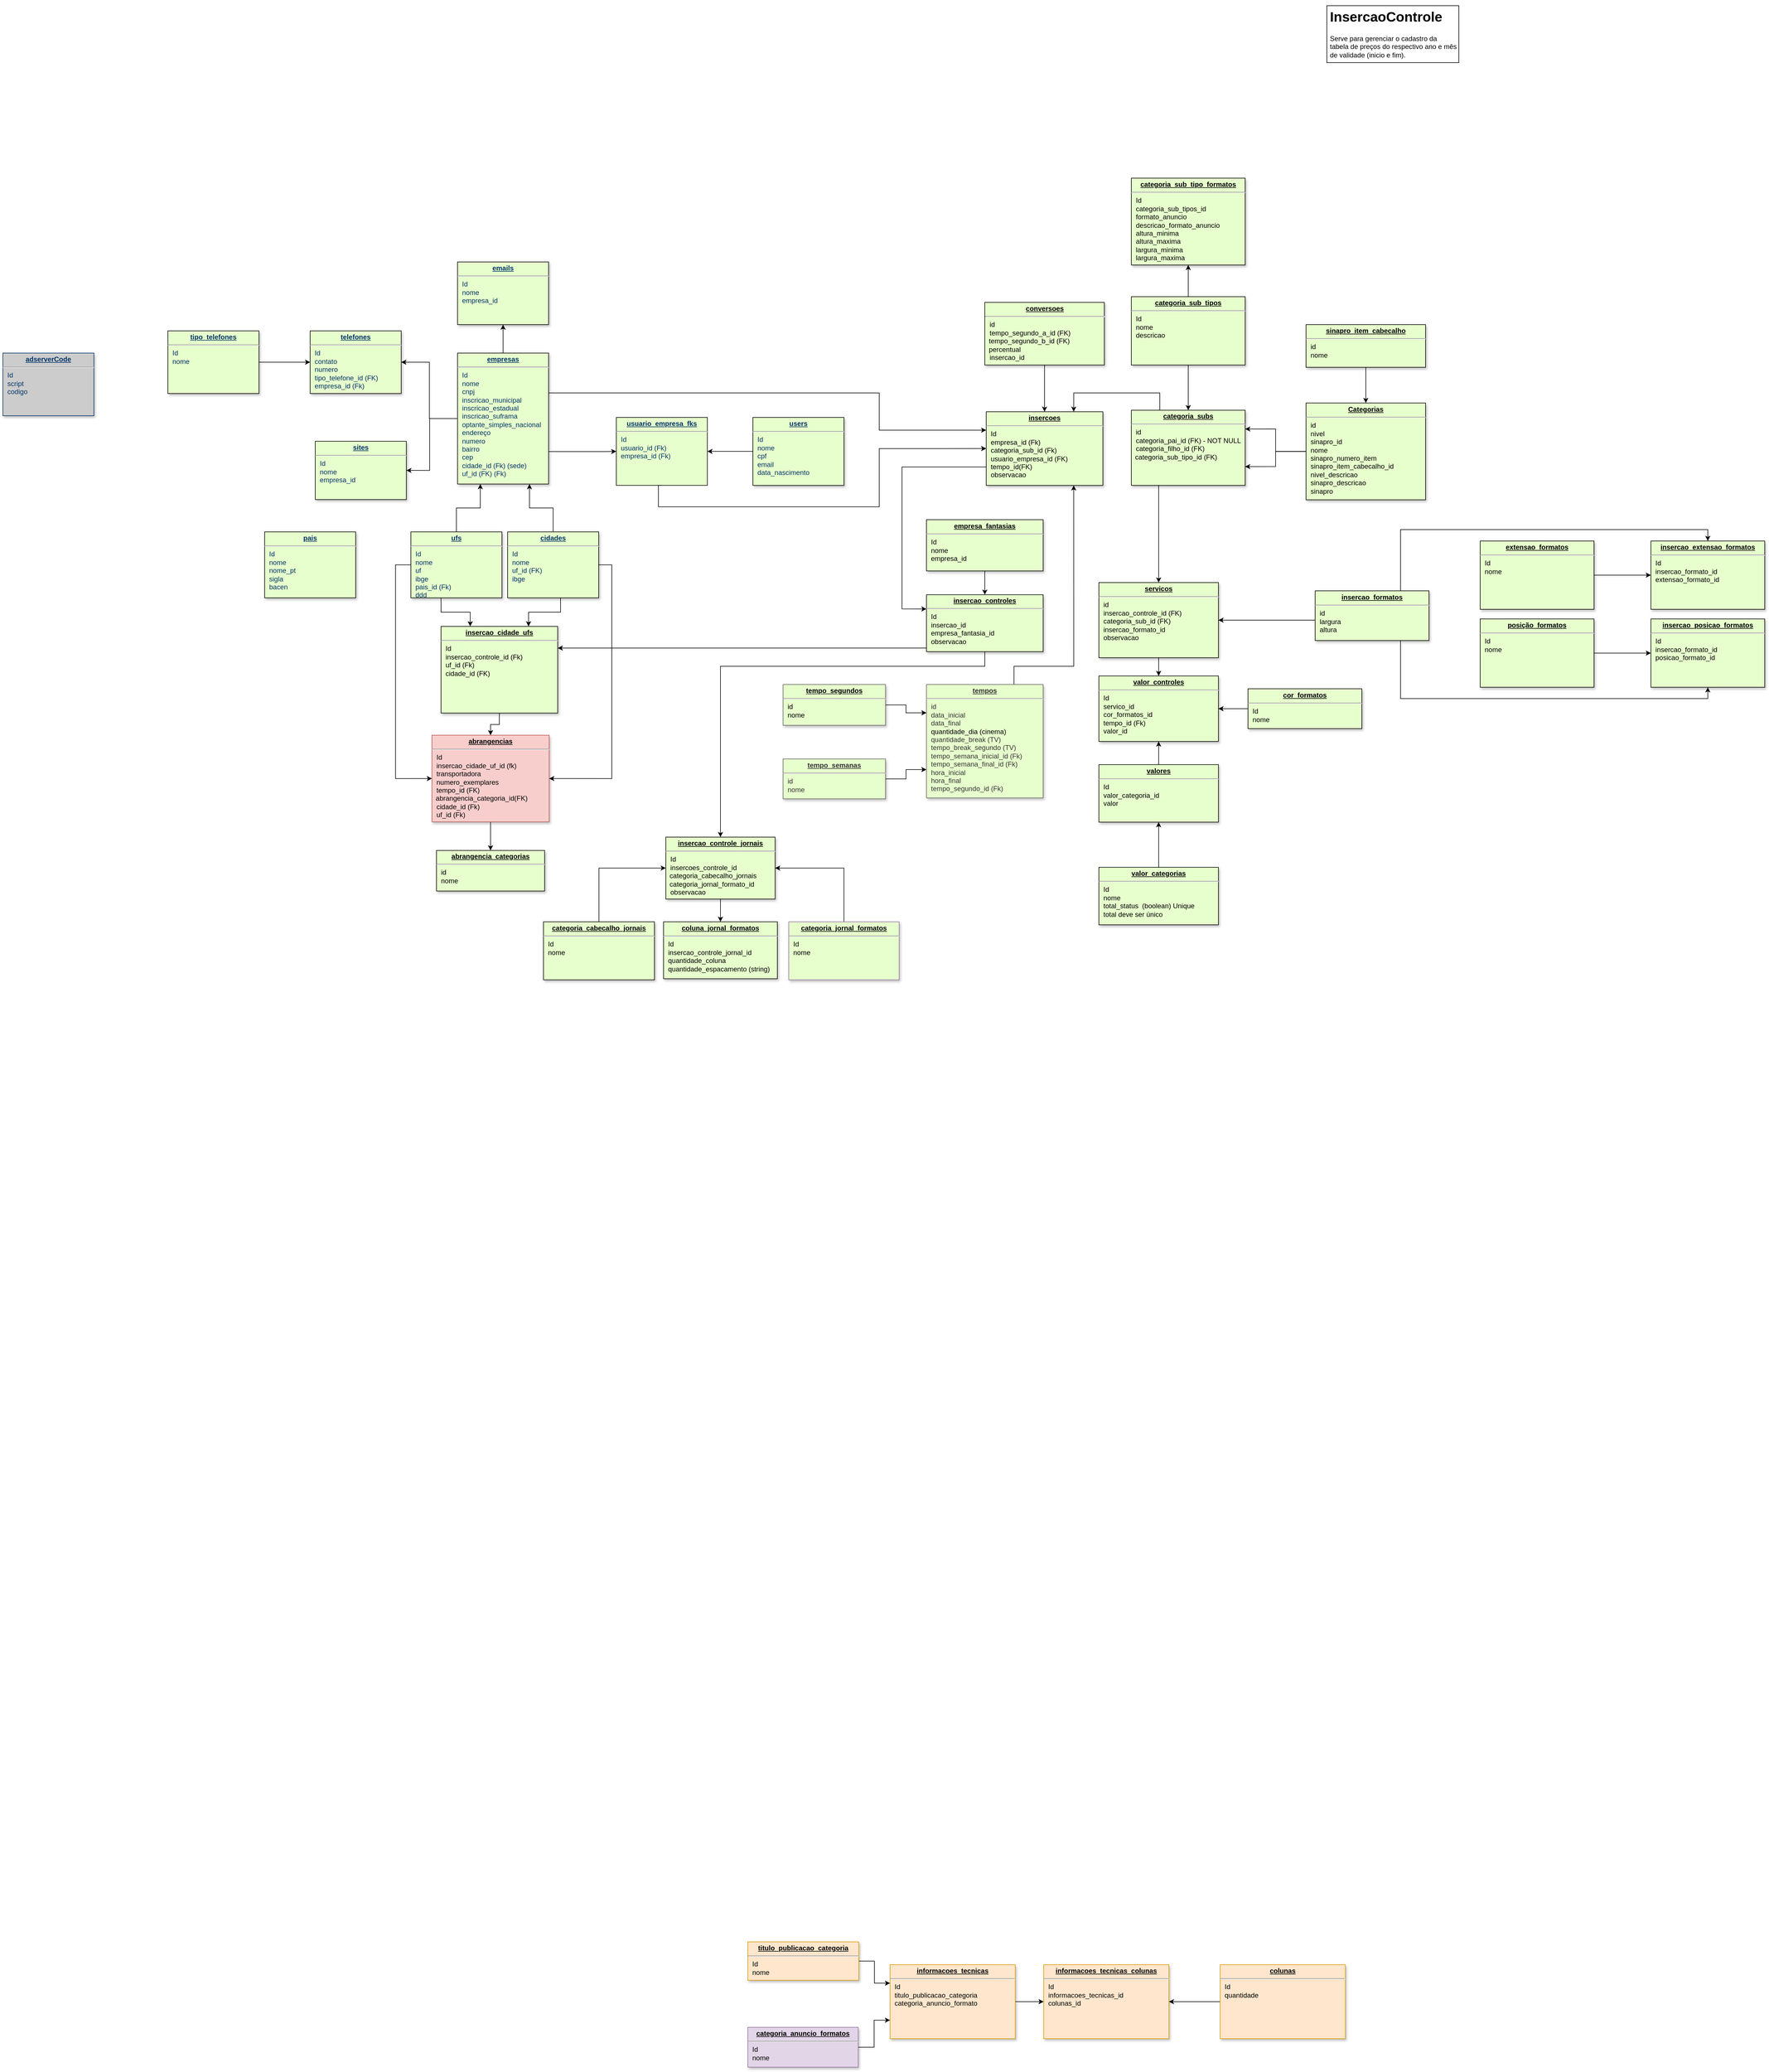 <mxfile version="13.3.0" type="github">
  <diagram id="VvqGy8qrrSqzTx67XHq5" name="Página-1">
    <mxGraphModel dx="5346" dy="2207" grid="1" gridSize="10" guides="1" tooltips="1" connect="1" arrows="1" fold="1" page="1" pageScale="1" pageWidth="827" pageHeight="1169" math="0" shadow="0">
      <root>
        <mxCell id="0" />
        <mxCell id="1" parent="0" />
        <mxCell id="zgCgvO0OePyMyhIOJtNH-14" style="edgeStyle=orthogonalEdgeStyle;rounded=0;orthogonalLoop=1;jettySize=auto;html=1;" parent="1" source="IHVAyDiuJe2hWlR-bfKC-1" target="IHVAyDiuJe2hWlR-bfKC-2" edge="1">
          <mxGeometry relative="1" as="geometry" />
        </mxCell>
        <mxCell id="IHVAyDiuJe2hWlR-bfKC-1" value="&lt;p style=&quot;margin: 0px ; margin-top: 4px ; text-align: center ; text-decoration: underline&quot;&gt;&lt;b&gt;users&lt;/b&gt;&lt;/p&gt;&lt;hr&gt;&lt;p style=&quot;margin: 0px ; margin-left: 8px&quot;&gt;Id&lt;/p&gt;&lt;p style=&quot;margin: 0px ; margin-left: 8px&quot;&gt;nome&lt;/p&gt;&lt;p style=&quot;margin: 0px ; margin-left: 8px&quot;&gt;cpf&lt;/p&gt;&lt;p style=&quot;margin: 0px ; margin-left: 8px&quot;&gt;email&lt;/p&gt;&lt;p style=&quot;margin: 0px ; margin-left: 8px&quot;&gt;data_nascimento&lt;/p&gt;" style="verticalAlign=top;align=left;overflow=fill;fontSize=12;fontFamily=Helvetica;html=1;strokeColor=#000000;shadow=1;fillColor=#E6FFCC;fontColor=#003366" parent="1" vertex="1">
          <mxGeometry x="-1402" y="163.02" width="160" height="119.32" as="geometry" />
        </mxCell>
        <mxCell id="fCLgixzxASBUIvppoBQT-7" style="edgeStyle=orthogonalEdgeStyle;rounded=0;orthogonalLoop=1;jettySize=auto;html=1;entryX=0;entryY=0.5;entryDx=0;entryDy=0;exitX=0.5;exitY=0;exitDx=0;exitDy=0;" edge="1" parent="1" source="IHVAyDiuJe2hWlR-bfKC-2" target="IHVAyDiuJe2hWlR-bfKC-7">
          <mxGeometry relative="1" as="geometry">
            <Array as="points">
              <mxPoint x="-1568" y="320" />
              <mxPoint x="-1180" y="320" />
              <mxPoint x="-1180" y="218" />
            </Array>
          </mxGeometry>
        </mxCell>
        <mxCell id="IHVAyDiuJe2hWlR-bfKC-2" value="&lt;p style=&quot;margin: 0px ; margin-top: 4px ; text-align: center ; text-decoration: underline&quot;&gt;&lt;b&gt;usuario_empresa_fks&lt;/b&gt;&lt;/p&gt;&lt;hr&gt;&lt;p style=&quot;margin: 0px ; margin-left: 8px&quot;&gt;Id&lt;/p&gt;&lt;p style=&quot;margin: 0px ; margin-left: 8px&quot;&gt;usuario_id (Fk)&lt;/p&gt;&lt;p style=&quot;margin: 0px ; margin-left: 8px&quot;&gt;empresa_id (Fk)&lt;/p&gt;&lt;p style=&quot;margin: 0px ; margin-left: 8px&quot;&gt;&lt;br&gt;&lt;/p&gt;" style="verticalAlign=top;align=left;overflow=fill;fontSize=12;fontFamily=Helvetica;html=1;strokeColor=#000000;shadow=0;fillColor=#E6FFCC;fontColor=#003366;direction=west;" parent="1" vertex="1">
          <mxGeometry x="-1642" y="163.02" width="160" height="119.32" as="geometry" />
        </mxCell>
        <mxCell id="zgCgvO0OePyMyhIOJtNH-15" style="edgeStyle=orthogonalEdgeStyle;rounded=0;orthogonalLoop=1;jettySize=auto;html=1;entryX=0;entryY=0.25;entryDx=0;entryDy=0;" parent="1" source="IHVAyDiuJe2hWlR-bfKC-8" target="IHVAyDiuJe2hWlR-bfKC-7" edge="1">
          <mxGeometry relative="1" as="geometry">
            <mxPoint x="-1160" y="140" as="targetPoint" />
            <Array as="points">
              <mxPoint x="-1180" y="120" />
              <mxPoint x="-1180" y="185" />
            </Array>
          </mxGeometry>
        </mxCell>
        <mxCell id="SHeUfnX21NCQ9jZVnBYN-6" style="edgeStyle=orthogonalEdgeStyle;rounded=0;orthogonalLoop=1;jettySize=auto;html=1;entryX=1;entryY=0.5;entryDx=0;entryDy=0;" parent="1" source="IHVAyDiuJe2hWlR-bfKC-8" target="IHVAyDiuJe2hWlR-bfKC-2" edge="1">
          <mxGeometry relative="1" as="geometry">
            <Array as="points">
              <mxPoint x="-1660" y="223" />
              <mxPoint x="-1660" y="223" />
            </Array>
          </mxGeometry>
        </mxCell>
        <mxCell id="SHeUfnX21NCQ9jZVnBYN-17" style="edgeStyle=orthogonalEdgeStyle;rounded=0;orthogonalLoop=1;jettySize=auto;html=1;entryX=1;entryY=0.5;entryDx=0;entryDy=0;" parent="1" source="IHVAyDiuJe2hWlR-bfKC-8" target="qbDOcD4TU3z6iaF9TCTb-9" edge="1">
          <mxGeometry relative="1" as="geometry">
            <Array as="points">
              <mxPoint x="-1970" y="165" />
              <mxPoint x="-1970" y="256" />
            </Array>
          </mxGeometry>
        </mxCell>
        <mxCell id="SHeUfnX21NCQ9jZVnBYN-18" style="edgeStyle=orthogonalEdgeStyle;rounded=0;orthogonalLoop=1;jettySize=auto;html=1;" parent="1" source="IHVAyDiuJe2hWlR-bfKC-8" target="IHVAyDiuJe2hWlR-bfKC-32" edge="1">
          <mxGeometry relative="1" as="geometry" />
        </mxCell>
        <mxCell id="SHeUfnX21NCQ9jZVnBYN-19" style="edgeStyle=orthogonalEdgeStyle;rounded=0;orthogonalLoop=1;jettySize=auto;html=1;" parent="1" source="IHVAyDiuJe2hWlR-bfKC-8" target="KnSg0JpRdjaPmTyid-YE-1" edge="1">
          <mxGeometry relative="1" as="geometry" />
        </mxCell>
        <mxCell id="IHVAyDiuJe2hWlR-bfKC-8" value="&lt;p style=&quot;margin: 0px ; margin-top: 4px ; text-align: center ; text-decoration: underline&quot;&gt;&lt;b&gt;empresas&lt;/b&gt;&lt;/p&gt;&lt;hr&gt;&lt;p style=&quot;margin: 0px ; margin-left: 8px&quot;&gt;Id&lt;/p&gt;&lt;p style=&quot;margin: 0px ; margin-left: 8px&quot;&gt;nome&lt;/p&gt;&lt;p style=&quot;margin: 0px ; margin-left: 8px&quot;&gt;&lt;span&gt;cnpj&lt;/span&gt;&lt;br&gt;&lt;/p&gt;&lt;p style=&quot;margin: 0px ; margin-left: 8px&quot;&gt;&lt;span&gt;inscricao_municipal&lt;br&gt;&lt;/span&gt;&lt;/p&gt;&lt;p style=&quot;margin: 0px ; margin-left: 8px&quot;&gt;&lt;span&gt;inscricao_estadual&lt;br&gt;&lt;/span&gt;&lt;/p&gt;&lt;p style=&quot;margin: 0px ; margin-left: 8px&quot;&gt;&lt;span&gt;inscricao_suframa&lt;br&gt;&lt;/span&gt;&lt;/p&gt;&lt;p style=&quot;margin: 0px ; margin-left: 8px&quot;&gt;&lt;span&gt;optante_simples_nacional&lt;/span&gt;&lt;/p&gt;&lt;p style=&quot;margin: 0px ; margin-left: 8px&quot;&gt;endereço&lt;/p&gt;&lt;p style=&quot;margin: 0px ; margin-left: 8px&quot;&gt;numero&lt;/p&gt;&lt;p style=&quot;margin: 0px ; margin-left: 8px&quot;&gt;bairro&lt;/p&gt;&lt;p style=&quot;margin: 0px ; margin-left: 8px&quot;&gt;cep&lt;/p&gt;&lt;p style=&quot;margin: 0px ; margin-left: 8px&quot;&gt;cidade_id (Fk) (sede)&lt;/p&gt;&lt;p style=&quot;margin: 0px ; margin-left: 8px&quot;&gt;&lt;span&gt;uf_id (FK) (Fk)&lt;/span&gt;&lt;/p&gt;&lt;p style=&quot;margin: 0px ; margin-left: 8px&quot;&gt;&lt;br&gt;&lt;/p&gt;" style="verticalAlign=top;align=left;overflow=fill;fontSize=12;fontFamily=Helvetica;html=1;strokeColor=#000000;shadow=1;fillColor=#E6FFCC;fontColor=#003366" parent="1" vertex="1">
          <mxGeometry x="-1921" y="50" width="160" height="230" as="geometry" />
        </mxCell>
        <mxCell id="SHeUfnX21NCQ9jZVnBYN-13" style="edgeStyle=orthogonalEdgeStyle;rounded=0;orthogonalLoop=1;jettySize=auto;html=1;entryX=0.79;entryY=1;entryDx=0;entryDy=0;entryPerimeter=0;" parent="1" source="IHVAyDiuJe2hWlR-bfKC-18" target="IHVAyDiuJe2hWlR-bfKC-8" edge="1">
          <mxGeometry relative="1" as="geometry" />
        </mxCell>
        <mxCell id="fCLgixzxASBUIvppoBQT-15" style="edgeStyle=orthogonalEdgeStyle;rounded=0;orthogonalLoop=1;jettySize=auto;html=1;entryX=0.75;entryY=0;entryDx=0;entryDy=0;" edge="1" parent="1" source="IHVAyDiuJe2hWlR-bfKC-18" target="zgCgvO0OePyMyhIOJtNH-9">
          <mxGeometry relative="1" as="geometry">
            <Array as="points">
              <mxPoint x="-1740" y="505" />
              <mxPoint x="-1796" y="505" />
            </Array>
          </mxGeometry>
        </mxCell>
        <mxCell id="fCLgixzxASBUIvppoBQT-18" style="edgeStyle=orthogonalEdgeStyle;rounded=0;orthogonalLoop=1;jettySize=auto;html=1;entryX=1;entryY=0.5;entryDx=0;entryDy=0;" edge="1" parent="1" source="IHVAyDiuJe2hWlR-bfKC-18" target="Db5_0AzRxlFm09WnYyrj-18">
          <mxGeometry relative="1" as="geometry">
            <Array as="points">
              <mxPoint x="-1650" y="422" />
              <mxPoint x="-1650" y="797" />
            </Array>
          </mxGeometry>
        </mxCell>
        <mxCell id="IHVAyDiuJe2hWlR-bfKC-18" value="&lt;p style=&quot;margin: 0px ; margin-top: 4px ; text-align: center ; text-decoration: underline&quot;&gt;&lt;b&gt;cidades&lt;/b&gt;&lt;/p&gt;&lt;hr&gt;&lt;p style=&quot;margin: 0px ; margin-left: 8px&quot;&gt;Id&lt;/p&gt;&lt;p style=&quot;margin: 0px ; margin-left: 8px&quot;&gt;nome&lt;/p&gt;&lt;p style=&quot;margin: 0px ; margin-left: 8px&quot;&gt;uf_id (FK)&lt;/p&gt;&lt;p style=&quot;margin: 0px ; margin-left: 8px&quot;&gt;ibge&lt;/p&gt;&lt;p style=&quot;margin: 0px ; margin-left: 8px&quot;&gt;&lt;br&gt;&lt;/p&gt;" style="verticalAlign=top;align=left;overflow=fill;fontSize=12;fontFamily=Helvetica;html=1;strokeColor=#000000;shadow=1;fillColor=#E6FFCC;fontColor=#003366" parent="1" vertex="1">
          <mxGeometry x="-1833" y="364.0" width="160" height="115.82" as="geometry" />
        </mxCell>
        <mxCell id="SHeUfnX21NCQ9jZVnBYN-12" style="edgeStyle=orthogonalEdgeStyle;rounded=0;orthogonalLoop=1;jettySize=auto;html=1;entryX=0.25;entryY=1;entryDx=0;entryDy=0;" parent="1" source="IHVAyDiuJe2hWlR-bfKC-19" target="IHVAyDiuJe2hWlR-bfKC-8" edge="1">
          <mxGeometry relative="1" as="geometry" />
        </mxCell>
        <mxCell id="fCLgixzxASBUIvppoBQT-16" style="edgeStyle=orthogonalEdgeStyle;rounded=0;orthogonalLoop=1;jettySize=auto;html=1;entryX=0.25;entryY=0;entryDx=0;entryDy=0;" edge="1" parent="1" source="IHVAyDiuJe2hWlR-bfKC-19" target="zgCgvO0OePyMyhIOJtNH-9">
          <mxGeometry relative="1" as="geometry">
            <Array as="points">
              <mxPoint x="-1950" y="505" />
              <mxPoint x="-1899" y="505" />
            </Array>
          </mxGeometry>
        </mxCell>
        <mxCell id="fCLgixzxASBUIvppoBQT-19" style="edgeStyle=orthogonalEdgeStyle;rounded=0;orthogonalLoop=1;jettySize=auto;html=1;entryX=0;entryY=0.5;entryDx=0;entryDy=0;" edge="1" parent="1" source="IHVAyDiuJe2hWlR-bfKC-19" target="Db5_0AzRxlFm09WnYyrj-18">
          <mxGeometry relative="1" as="geometry">
            <Array as="points">
              <mxPoint x="-2030" y="422" />
              <mxPoint x="-2030" y="797" />
            </Array>
          </mxGeometry>
        </mxCell>
        <mxCell id="IHVAyDiuJe2hWlR-bfKC-19" value="&lt;p style=&quot;margin: 0px ; margin-top: 4px ; text-align: center ; text-decoration: underline&quot;&gt;&lt;b&gt;ufs&lt;/b&gt;&lt;/p&gt;&lt;hr&gt;&lt;p style=&quot;margin: 0px ; margin-left: 8px&quot;&gt;Id&lt;/p&gt;&lt;p style=&quot;margin: 0px ; margin-left: 8px&quot;&gt;nome&lt;/p&gt;&lt;p style=&quot;margin: 0px ; margin-left: 8px&quot;&gt;uf&lt;/p&gt;&lt;p style=&quot;margin: 0px ; margin-left: 8px&quot;&gt;ibge&lt;/p&gt;&lt;p style=&quot;margin: 0px ; margin-left: 8px&quot;&gt;pais_id (Fk)&lt;br&gt;&lt;/p&gt;&lt;p style=&quot;margin: 0px ; margin-left: 8px&quot;&gt;&lt;span&gt;ddd&lt;/span&gt;&lt;br&gt;&lt;/p&gt;&lt;p style=&quot;margin: 0px ; margin-left: 8px&quot;&gt;&lt;br&gt;&lt;/p&gt;" style="verticalAlign=top;align=left;overflow=fill;fontSize=12;fontFamily=Helvetica;html=1;strokeColor=#000000;shadow=1;fillColor=#E6FFCC;fontColor=#003366" parent="1" vertex="1">
          <mxGeometry x="-2003" y="364.0" width="160" height="115.82" as="geometry" />
        </mxCell>
        <mxCell id="EOUui1STvaZI3Tl_cS6o-20" value="" style="edgeStyle=orthogonalEdgeStyle;rounded=0;orthogonalLoop=1;jettySize=auto;html=1;" parent="1" source="IHVAyDiuJe2hWlR-bfKC-30" target="IHVAyDiuJe2hWlR-bfKC-32" edge="1">
          <mxGeometry relative="1" as="geometry" />
        </mxCell>
        <mxCell id="IHVAyDiuJe2hWlR-bfKC-30" value="&lt;p style=&quot;margin: 0px ; margin-top: 4px ; text-align: center ; text-decoration: underline&quot;&gt;&lt;b&gt;tipo_telefones&lt;/b&gt;&lt;/p&gt;&lt;hr&gt;&lt;p style=&quot;margin: 0px ; margin-left: 8px&quot;&gt;Id&lt;/p&gt;&lt;p style=&quot;margin: 0px ; margin-left: 8px&quot;&gt;nome&lt;/p&gt;" style="verticalAlign=top;align=left;overflow=fill;fontSize=12;fontFamily=Helvetica;html=1;strokeColor=#000000;shadow=1;fillColor=#E6FFCC;fontColor=#003366" parent="1" vertex="1">
          <mxGeometry x="-2430" y="11.0" width="160" height="110" as="geometry" />
        </mxCell>
        <mxCell id="IHVAyDiuJe2hWlR-bfKC-32" value="&lt;p style=&quot;margin: 0px ; margin-top: 4px ; text-align: center ; text-decoration: underline&quot;&gt;&lt;b&gt;telefones&lt;/b&gt;&lt;/p&gt;&lt;hr&gt;&lt;p style=&quot;margin: 0px ; margin-left: 8px&quot;&gt;Id&lt;/p&gt;&lt;p style=&quot;margin: 0px ; margin-left: 8px&quot;&gt;contato&lt;/p&gt;&lt;p style=&quot;margin: 0px ; margin-left: 8px&quot;&gt;numero&lt;/p&gt;&lt;p style=&quot;margin: 0px ; margin-left: 8px&quot;&gt;tipo_telefone_id (FK)&lt;/p&gt;&lt;p style=&quot;margin: 0px ; margin-left: 8px&quot;&gt;empresa_id (Fk)&lt;/p&gt;" style="verticalAlign=top;align=left;overflow=fill;fontSize=12;fontFamily=Helvetica;html=1;strokeColor=#000000;shadow=1;fillColor=#E6FFCC;fontColor=#003366" parent="1" vertex="1">
          <mxGeometry x="-2180" y="11.0" width="160" height="110" as="geometry" />
        </mxCell>
        <mxCell id="fCLgixzxASBUIvppoBQT-9" style="edgeStyle=orthogonalEdgeStyle;rounded=0;orthogonalLoop=1;jettySize=auto;html=1;entryX=0.75;entryY=1;entryDx=0;entryDy=0;exitX=0.75;exitY=0;exitDx=0;exitDy=0;" edge="1" parent="1" source="IHVAyDiuJe2hWlR-bfKC-44" target="IHVAyDiuJe2hWlR-bfKC-7">
          <mxGeometry relative="1" as="geometry">
            <Array as="points">
              <mxPoint x="-943" y="600" />
              <mxPoint x="-838" y="600" />
            </Array>
          </mxGeometry>
        </mxCell>
        <mxCell id="IHVAyDiuJe2hWlR-bfKC-44" value="&lt;p style=&quot;margin: 0px ; margin-top: 4px ; text-align: center ; text-decoration: underline&quot;&gt;&lt;b&gt;tempos&lt;/b&gt;&lt;/p&gt;&lt;hr&gt;&lt;p style=&quot;margin: 0px ; margin-left: 8px&quot;&gt;id&lt;/p&gt;&lt;p style=&quot;margin: 0px ; margin-left: 8px&quot;&gt;data_inicial&lt;/p&gt;&lt;p style=&quot;margin: 0px 0px 0px 8px&quot;&gt;data_final&lt;/p&gt;&lt;p style=&quot;margin: 0px 0px 0px 8px&quot;&gt;&lt;font color=&quot;#000000&quot;&gt;quantidade_dia (cinema)&lt;/font&gt;&lt;/p&gt;&lt;p style=&quot;margin: 0px 0px 0px 8px&quot;&gt;quantidade_break (TV)&lt;/p&gt;&lt;p style=&quot;margin: 0px 0px 0px 8px&quot;&gt;tempo_break_segundo (TV)&lt;/p&gt;&lt;p style=&quot;margin: 0px ; margin-left: 8px&quot;&gt;&lt;span&gt;tempo_semana_inicial_id (Fk)&lt;/span&gt;&lt;/p&gt;&lt;p style=&quot;margin: 0px 0px 0px 8px&quot;&gt;tempo_semana_final_id (Fk)&lt;/p&gt;&lt;p style=&quot;margin: 0px ; margin-left: 8px&quot;&gt;hora_inicial&lt;/p&gt;&lt;p style=&quot;margin: 0px ; margin-left: 8px&quot;&gt;hora_final&lt;/p&gt;&lt;p style=&quot;margin: 0px ; margin-left: 8px&quot;&gt;&lt;span&gt;tempo_segundo_id (Fk)&lt;/span&gt;&lt;br&gt;&lt;/p&gt;&lt;p style=&quot;margin: 0px ; margin-left: 8px&quot;&gt;&lt;br&gt;&lt;/p&gt;" style="verticalAlign=top;align=left;overflow=fill;fontSize=12;fontFamily=Helvetica;html=1;strokeColor=#666666;shadow=1;fillColor=#E6FFCC;fontColor=#333333;" parent="1" vertex="1">
          <mxGeometry x="-1097" y="632" width="205" height="199.16" as="geometry" />
        </mxCell>
        <mxCell id="SHeUfnX21NCQ9jZVnBYN-15" style="edgeStyle=orthogonalEdgeStyle;rounded=0;orthogonalLoop=1;jettySize=auto;html=1;entryX=0;entryY=0.25;entryDx=0;entryDy=0;" parent="1" source="IHVAyDiuJe2hWlR-bfKC-73" target="IHVAyDiuJe2hWlR-bfKC-44" edge="1">
          <mxGeometry relative="1" as="geometry" />
        </mxCell>
        <mxCell id="IHVAyDiuJe2hWlR-bfKC-73" value="&lt;p style=&quot;margin: 0px ; margin-top: 4px ; text-align: center ; text-decoration: underline&quot;&gt;&lt;b&gt;&lt;font color=&quot;#000000&quot;&gt;tempo_segundos&lt;/font&gt;&lt;/b&gt;&lt;/p&gt;&lt;hr&gt;&lt;p style=&quot;margin: 0px ; margin-left: 8px&quot;&gt;&lt;font color=&quot;#000000&quot;&gt;id&lt;/font&gt;&lt;/p&gt;&lt;p style=&quot;margin: 0px ; margin-left: 8px&quot;&gt;&lt;font color=&quot;#000000&quot;&gt;nome&lt;/font&gt;&lt;/p&gt;&lt;p style=&quot;margin: 0px ; margin-left: 8px&quot;&gt;&lt;br&gt;&lt;/p&gt;" style="verticalAlign=top;align=left;overflow=fill;fontSize=12;fontFamily=Helvetica;html=1;strokeColor=#666666;shadow=1;fillColor=#E6FFCC;fontColor=#333333;" parent="1" vertex="1">
          <mxGeometry x="-1349" y="632.0" width="180" height="71.66" as="geometry" />
        </mxCell>
        <mxCell id="S3335GlJZNiLPeRAQWJQ-14" value="&lt;p style=&quot;margin: 0px ; margin-top: 4px ; text-align: center ; text-decoration: underline&quot;&gt;&lt;b&gt;&lt;font color=&quot;#000000&quot;&gt;categoria_sub_tipo_formatos&lt;/font&gt;&lt;/b&gt;&lt;/p&gt;&lt;hr&gt;&lt;p style=&quot;margin: 0px ; margin-left: 8px&quot;&gt;&lt;font color=&quot;#000000&quot;&gt;Id&lt;/font&gt;&lt;/p&gt;&lt;p style=&quot;margin: 0px 0px 0px 8px&quot;&gt;&lt;font color=&quot;#000000&quot;&gt;categoria_sub_tipos_id&lt;/font&gt;&lt;/p&gt;&lt;p style=&quot;margin: 0px ; margin-left: 8px&quot;&gt;&lt;font color=&quot;#000000&quot;&gt;formato_anuncio&lt;/font&gt;&lt;/p&gt;&lt;p style=&quot;margin: 0px ; margin-left: 8px&quot;&gt;&lt;font color=&quot;#000000&quot;&gt;descricao_formato_anuncio&lt;/font&gt;&lt;/p&gt;&lt;p style=&quot;margin: 0px ; margin-left: 8px&quot;&gt;&lt;font color=&quot;#000000&quot;&gt;altura_minima&lt;/font&gt;&lt;/p&gt;&lt;p style=&quot;margin: 0px ; margin-left: 8px&quot;&gt;&lt;font color=&quot;#000000&quot;&gt;altura_maxima&lt;br&gt;&lt;/font&gt;&lt;/p&gt;&lt;p style=&quot;margin: 0px 0px 0px 8px&quot;&gt;&lt;font color=&quot;#000000&quot;&gt;largura_minima&lt;/font&gt;&lt;/p&gt;&lt;p style=&quot;margin: 0px 0px 0px 8px&quot;&gt;&lt;font color=&quot;#000000&quot;&gt;largura_maxima&lt;/font&gt;&lt;/p&gt;&lt;p style=&quot;margin: 0px ; margin-left: 8px&quot;&gt;&lt;br&gt;&lt;/p&gt;&lt;p style=&quot;margin: 0px ; margin-left: 8px&quot;&gt;&lt;br&gt;&lt;/p&gt;" style="verticalAlign=top;align=left;overflow=fill;fontSize=12;fontFamily=Helvetica;html=1;strokeColor=#000000;shadow=1;fillColor=#E6FFCC;" parent="1" vertex="1">
          <mxGeometry x="-737" y="-257.19" width="200" height="152.5" as="geometry" />
        </mxCell>
        <mxCell id="fCLgixzxASBUIvppoBQT-35" style="edgeStyle=orthogonalEdgeStyle;rounded=0;orthogonalLoop=1;jettySize=auto;html=1;entryX=0.5;entryY=0;entryDx=0;entryDy=0;" edge="1" parent="1" source="S3335GlJZNiLPeRAQWJQ-15" target="1BWi2k1ZsxrZOqqGlnvN-3">
          <mxGeometry relative="1" as="geometry" />
        </mxCell>
        <mxCell id="fCLgixzxASBUIvppoBQT-36" style="edgeStyle=orthogonalEdgeStyle;rounded=0;orthogonalLoop=1;jettySize=auto;html=1;entryX=0.5;entryY=1;entryDx=0;entryDy=0;" edge="1" parent="1" source="S3335GlJZNiLPeRAQWJQ-15" target="S3335GlJZNiLPeRAQWJQ-14">
          <mxGeometry relative="1" as="geometry" />
        </mxCell>
        <mxCell id="S3335GlJZNiLPeRAQWJQ-15" value="&lt;p style=&quot;margin: 0px ; margin-top: 4px ; text-align: center ; text-decoration: underline&quot;&gt;&lt;font color=&quot;#000000&quot;&gt;&lt;b&gt;categoria_sub_tipos&lt;/b&gt;&lt;/font&gt;&lt;/p&gt;&lt;hr&gt;&lt;p style=&quot;margin: 0px ; margin-left: 8px&quot;&gt;&lt;font color=&quot;#000000&quot;&gt;Id&lt;/font&gt;&lt;/p&gt;&lt;p style=&quot;margin: 0px ; margin-left: 8px&quot;&gt;&lt;font color=&quot;#000000&quot;&gt;nome&lt;/font&gt;&lt;/p&gt;&lt;p style=&quot;margin: 0px ; margin-left: 8px&quot;&gt;&lt;font color=&quot;#000000&quot;&gt;descricao&lt;/font&gt;&lt;/p&gt;&lt;p style=&quot;margin: 0px ; margin-left: 8px&quot;&gt;&lt;br&gt;&lt;/p&gt;" style="verticalAlign=top;align=left;overflow=fill;fontSize=12;fontFamily=Helvetica;html=1;strokeColor=#000000;shadow=1;fillColor=#E6FFCC;" parent="1" vertex="1">
          <mxGeometry x="-737" y="-49.0" width="200" height="120" as="geometry" />
        </mxCell>
        <mxCell id="EOUui1STvaZI3Tl_cS6o-36" style="edgeStyle=orthogonalEdgeStyle;rounded=0;orthogonalLoop=1;jettySize=auto;html=1;entryX=0.5;entryY=1;entryDx=0;entryDy=0;" parent="1" edge="1">
          <mxGeometry relative="1" as="geometry">
            <mxPoint x="100" y="1830.0" as="targetPoint" />
          </mxGeometry>
        </mxCell>
        <mxCell id="fCLgixzxASBUIvppoBQT-20" style="edgeStyle=orthogonalEdgeStyle;rounded=0;orthogonalLoop=1;jettySize=auto;html=1;entryX=0.5;entryY=0;entryDx=0;entryDy=0;" edge="1" parent="1" source="Db5_0AzRxlFm09WnYyrj-18" target="42ooAEogXCRE0jG3YjKa-2">
          <mxGeometry relative="1" as="geometry" />
        </mxCell>
        <mxCell id="Db5_0AzRxlFm09WnYyrj-18" value="&lt;p style=&quot;margin: 0px ; margin-top: 4px ; text-align: center ; text-decoration: underline&quot;&gt;&lt;b&gt;abrangencias&lt;/b&gt;&lt;/p&gt;&lt;hr&gt;&lt;p style=&quot;margin: 0px 0px 0px 8px&quot;&gt;Id&lt;/p&gt;&lt;p style=&quot;margin: 0px 0px 0px 8px&quot;&gt;insercao_cidade_uf_id (fk)&lt;/p&gt;&lt;p style=&quot;margin: 0px 0px 0px 8px&quot;&gt;transportadora&lt;/p&gt;&lt;p style=&quot;margin: 0px 0px 0px 8px&quot;&gt;numero_exemplares&lt;/p&gt;&lt;p style=&quot;margin: 0px 0px 0px 8px&quot;&gt;tempo_id (FK)&lt;br&gt;&lt;/p&gt;&amp;nbsp; abrangencia_categoria_id(FK)&lt;p style=&quot;margin: 0px 0px 0px 8px&quot;&gt;&lt;span&gt;cidade_id (Fk)&lt;/span&gt;&lt;br&gt;&lt;/p&gt;&lt;p style=&quot;margin: 0px 0px 0px 8px&quot;&gt;uf_id (Fk)&lt;br&gt;&lt;/p&gt;&lt;p style=&quot;margin: 0px 0px 0px 8px&quot;&gt;&lt;span&gt;&lt;br&gt;&lt;/span&gt;&lt;/p&gt;" style="verticalAlign=top;align=left;overflow=fill;fontSize=12;fontFamily=Helvetica;html=1;strokeColor=#b85450;shadow=1;fillColor=#f8cecc;" parent="1" vertex="1">
          <mxGeometry x="-1966" y="721.08" width="206" height="152.16" as="geometry" />
        </mxCell>
        <mxCell id="uRaay0qYqFroeMQSRzV6-15" value="&lt;p style=&quot;margin: 0px ; margin-top: 4px ; text-align: center ; text-decoration: underline&quot;&gt;&lt;b&gt;pais&lt;/b&gt;&lt;/p&gt;&lt;hr&gt;&lt;p style=&quot;margin: 0px ; margin-left: 8px&quot;&gt;Id&lt;/p&gt;&lt;p style=&quot;margin: 0px ; margin-left: 8px&quot;&gt;nome&lt;/p&gt;&lt;p style=&quot;margin: 0px ; margin-left: 8px&quot;&gt;nome_pt&lt;/p&gt;&lt;p style=&quot;margin: 0px ; margin-left: 8px&quot;&gt;sigla&lt;/p&gt;&lt;p style=&quot;margin: 0px ; margin-left: 8px&quot;&gt;bacen&lt;/p&gt;" style="verticalAlign=top;align=left;overflow=fill;fontSize=12;fontFamily=Helvetica;html=1;strokeColor=#000000;shadow=1;fillColor=#E6FFCC;fontColor=#003366" parent="1" vertex="1">
          <mxGeometry x="-2260" y="364.0" width="160" height="115.82" as="geometry" />
        </mxCell>
        <mxCell id="qbDOcD4TU3z6iaF9TCTb-9" value="&lt;p style=&quot;margin: 0px ; margin-top: 4px ; text-align: center ; text-decoration: underline&quot;&gt;&lt;b&gt;sites&lt;/b&gt;&lt;/p&gt;&lt;hr&gt;&lt;p style=&quot;margin: 0px ; margin-left: 8px&quot;&gt;Id&lt;/p&gt;&lt;p style=&quot;margin: 0px ; margin-left: 8px&quot;&gt;nome&lt;/p&gt;&lt;p style=&quot;margin: 0px ; margin-left: 8px&quot;&gt;empresa_id&lt;/p&gt;" style="verticalAlign=top;align=left;overflow=fill;fontSize=12;fontFamily=Helvetica;html=1;strokeColor=#000000;shadow=1;fillColor=#E6FFCC;fontColor=#003366" parent="1" vertex="1">
          <mxGeometry x="-2171" y="204.89" width="160" height="102.32" as="geometry" />
        </mxCell>
        <mxCell id="fCLgixzxASBUIvppoBQT-8" style="edgeStyle=orthogonalEdgeStyle;rounded=0;orthogonalLoop=1;jettySize=auto;html=1;entryX=0;entryY=0.25;entryDx=0;entryDy=0;exitX=0;exitY=0.75;exitDx=0;exitDy=0;" edge="1" parent="1" source="IHVAyDiuJe2hWlR-bfKC-7" target="5BEOiKnJciZtlmOos-76-2">
          <mxGeometry relative="1" as="geometry">
            <Array as="points">
              <mxPoint x="-1140" y="250" />
              <mxPoint x="-1140" y="499" />
            </Array>
          </mxGeometry>
        </mxCell>
        <mxCell id="IHVAyDiuJe2hWlR-bfKC-7" value="&lt;p style=&quot;margin: 0px ; margin-top: 4px ; text-align: center ; text-decoration: underline&quot;&gt;&lt;b&gt;insercoes&lt;/b&gt;&lt;/p&gt;&lt;hr&gt;&lt;p style=&quot;margin: 0px ; margin-left: 8px&quot;&gt;&lt;font color=&quot;#000000&quot;&gt;Id&lt;/font&gt;&lt;/p&gt;&lt;p style=&quot;margin: 0px ; margin-left: 8px&quot;&gt;&lt;font color=&quot;#000000&quot;&gt;empresa_id (Fk)&lt;/font&gt;&lt;/p&gt;&lt;p style=&quot;margin: 0px ; margin-left: 8px&quot;&gt;&lt;font color=&quot;#000000&quot;&gt;categoria_sub_id (Fk)&lt;/font&gt;&lt;/p&gt;&lt;p style=&quot;margin: 0px ; margin-left: 8px&quot;&gt;&lt;font color=&quot;#000000&quot;&gt;usuario_empresa_id (FK)&lt;/font&gt;&lt;/p&gt;&lt;p style=&quot;margin: 0px ; margin-left: 8px&quot;&gt;&lt;font color=&quot;#000000&quot;&gt;tempo_id(FK)&lt;/font&gt;&lt;/p&gt;&lt;p style=&quot;margin: 0px ; margin-left: 8px&quot;&gt;&lt;span&gt;observacao&lt;/span&gt;&lt;br&gt;&lt;/p&gt;&lt;p style=&quot;margin: 0px 0px 0px 8px&quot;&gt;&lt;font color=&quot;#000000&quot;&gt;&lt;br&gt;&lt;/font&gt;&lt;/p&gt;&lt;div&gt;&lt;font color=&quot;#000000&quot;&gt;&lt;br&gt;&lt;/font&gt;&lt;/div&gt;&lt;p style=&quot;margin: 0px ; margin-left: 8px&quot;&gt;&lt;br&gt;&lt;/p&gt;" style="verticalAlign=top;align=left;overflow=fill;fontSize=12;fontFamily=Helvetica;html=1;strokeColor=#000000;shadow=1;fillColor=#E6FFCC;" parent="1" vertex="1">
          <mxGeometry x="-992" y="153.02" width="205" height="129.32" as="geometry" />
        </mxCell>
        <mxCell id="fCLgixzxASBUIvppoBQT-33" style="edgeStyle=orthogonalEdgeStyle;rounded=0;orthogonalLoop=1;jettySize=auto;html=1;entryX=0.5;entryY=0;entryDx=0;entryDy=0;" edge="1" parent="1" source="IHVAyDiuJe2hWlR-bfKC-72" target="IHVAyDiuJe2hWlR-bfKC-7">
          <mxGeometry relative="1" as="geometry" />
        </mxCell>
        <mxCell id="IHVAyDiuJe2hWlR-bfKC-72" value="&lt;p style=&quot;margin: 4px 0px 0px ; text-align: center ; text-decoration: underline&quot;&gt;&lt;b&gt;&lt;font color=&quot;#000000&quot;&gt;conversoes&lt;/font&gt;&lt;/b&gt;&lt;/p&gt;&lt;hr&gt;&lt;p style=&quot;margin: 0px 0px 0px 8px&quot;&gt;&lt;font color=&quot;#000000&quot;&gt;id&lt;/font&gt;&lt;/p&gt;&lt;p style=&quot;margin: 0px 0px 0px 8px&quot;&gt;&lt;font color=&quot;#000000&quot;&gt;tempo_segundo_a_id (FK)&amp;nbsp;&lt;/font&gt;&lt;/p&gt;&amp;nbsp; tempo_segundo_b_id&lt;span&gt;&amp;nbsp;(FK)&amp;nbsp;&lt;br&gt;&lt;/span&gt;&lt;span&gt;&amp;nbsp; percentual&lt;/span&gt;&lt;span&gt;&lt;br&gt;&lt;/span&gt;&lt;p style=&quot;margin: 0px 0px 0px 8px&quot;&gt;&lt;font color=&quot;#000000&quot;&gt;insercao_id&lt;/font&gt;&lt;/p&gt;" style="verticalAlign=top;align=left;overflow=fill;fontSize=12;fontFamily=Helvetica;html=1;strokeColor=#000000;shadow=1;fillColor=#E6FFCC;" parent="1" vertex="1">
          <mxGeometry x="-994.5" y="-39.0" width="210" height="110" as="geometry" />
        </mxCell>
        <mxCell id="fCLgixzxASBUIvppoBQT-29" style="edgeStyle=orthogonalEdgeStyle;rounded=0;orthogonalLoop=1;jettySize=auto;html=1;entryX=0.5;entryY=0;entryDx=0;entryDy=0;" edge="1" parent="1" source="IHVAyDiuJe2hWlR-bfKC-46" target="hEuoSCw_zH2l6TdKry4A-8">
          <mxGeometry relative="1" as="geometry" />
        </mxCell>
        <mxCell id="IHVAyDiuJe2hWlR-bfKC-46" value="&lt;p style=&quot;margin: 0px ; margin-top: 4px ; text-align: center ; text-decoration: underline&quot;&gt;&lt;font color=&quot;#000000&quot;&gt;&lt;b&gt;servicos&lt;/b&gt;&lt;/font&gt;&lt;/p&gt;&lt;hr&gt;&lt;p style=&quot;margin: 0px ; margin-left: 8px&quot;&gt;&lt;font color=&quot;#000000&quot;&gt;id&lt;/font&gt;&lt;/p&gt;&lt;p style=&quot;margin: 0px ; margin-left: 8px&quot;&gt;&lt;span style=&quot;color: rgb(0 , 0 , 0)&quot;&gt;insercao_controle_id (FK)&lt;/span&gt;&lt;br&gt;&lt;/p&gt;&lt;p style=&quot;margin: 0px ; margin-left: 8px&quot;&gt;&lt;font color=&quot;#000000&quot;&gt;categoria_sub_id (FK)&lt;/font&gt;&lt;/p&gt;&lt;p style=&quot;margin: 0px ; margin-left: 8px&quot;&gt;&lt;font color=&quot;#000000&quot;&gt;insercao_formato_id&lt;/font&gt;&lt;/p&gt;&lt;p style=&quot;margin: 0px ; margin-left: 8px&quot;&gt;&lt;span style=&quot;color: rgb(0 , 0 , 0)&quot;&gt;observacao&lt;/span&gt;&lt;br&gt;&lt;/p&gt;&lt;p style=&quot;margin: 0px ; margin-left: 8px&quot;&gt;&lt;font color=&quot;#000000&quot;&gt;&lt;br&gt;&lt;/font&gt;&lt;/p&gt;&lt;p style=&quot;margin: 0px 0px 0px 8px&quot;&gt;&lt;br&gt;&lt;/p&gt;" style="verticalAlign=top;align=left;overflow=fill;fontSize=12;fontFamily=Helvetica;html=1;strokeColor=#000000;shadow=1;fillColor=#E6FFCC;" parent="1" vertex="1">
          <mxGeometry x="-794" y="453.0" width="210" height="132" as="geometry" />
        </mxCell>
        <mxCell id="KnSg0JpRdjaPmTyid-YE-1" value="&lt;p style=&quot;margin: 0px ; margin-top: 4px ; text-align: center ; text-decoration: underline&quot;&gt;&lt;b&gt;emails&lt;/b&gt;&lt;/p&gt;&lt;hr&gt;&lt;p style=&quot;margin: 0px ; margin-left: 8px&quot;&gt;Id&lt;/p&gt;&lt;p style=&quot;margin: 0px ; margin-left: 8px&quot;&gt;nome&lt;/p&gt;&lt;p style=&quot;margin: 0px ; margin-left: 8px&quot;&gt;empresa_id&lt;/p&gt;" style="verticalAlign=top;align=left;overflow=fill;fontSize=12;fontFamily=Helvetica;html=1;strokeColor=#000000;shadow=1;fillColor=#E6FFCC;fontColor=#003366" parent="1" vertex="1">
          <mxGeometry x="-1921" y="-110" width="160" height="110" as="geometry" />
        </mxCell>
        <mxCell id="aZ3QI-DVNhUWL2sJjxoz-4" value="&lt;p style=&quot;margin: 0px ; margin-top: 4px ; text-align: center ; text-decoration: underline&quot;&gt;&lt;b&gt;adserverCode&lt;/b&gt;&lt;/p&gt;&lt;hr&gt;&lt;p style=&quot;margin: 0px ; margin-left: 8px&quot;&gt;Id&lt;/p&gt;&lt;p style=&quot;margin: 0px ; margin-left: 8px&quot;&gt;script&lt;/p&gt;&lt;p style=&quot;margin: 0px ; margin-left: 8px&quot;&gt;codigo&lt;/p&gt;" style="verticalAlign=top;align=left;overflow=fill;fontSize=12;fontFamily=Helvetica;html=1;strokeColor=#003366;shadow=1;fillColor=#CCCCCC;fontColor=#003366" parent="1" vertex="1">
          <mxGeometry x="-2720" y="50" width="160" height="110" as="geometry" />
        </mxCell>
        <mxCell id="fCLgixzxASBUIvppoBQT-10" style="edgeStyle=orthogonalEdgeStyle;rounded=0;orthogonalLoop=1;jettySize=auto;html=1;entryX=1;entryY=0.25;entryDx=0;entryDy=0;" edge="1" parent="1" source="5BEOiKnJciZtlmOos-76-2" target="zgCgvO0OePyMyhIOJtNH-9">
          <mxGeometry relative="1" as="geometry">
            <mxPoint x="-1790" y="540" as="targetPoint" />
            <Array as="points">
              <mxPoint x="-1650" y="568" />
              <mxPoint x="-1650" y="568" />
            </Array>
          </mxGeometry>
        </mxCell>
        <mxCell id="fCLgixzxASBUIvppoBQT-11" style="edgeStyle=orthogonalEdgeStyle;rounded=0;orthogonalLoop=1;jettySize=auto;html=1;" edge="1" parent="1" source="5BEOiKnJciZtlmOos-76-2">
          <mxGeometry relative="1" as="geometry">
            <mxPoint x="-1459" y="900" as="targetPoint" />
            <Array as="points">
              <mxPoint x="-995" y="600" />
              <mxPoint x="-1459" y="600" />
            </Array>
          </mxGeometry>
        </mxCell>
        <mxCell id="5BEOiKnJciZtlmOos-76-2" value="&lt;p style=&quot;margin: 0px ; margin-top: 4px ; text-align: center ; text-decoration: underline&quot;&gt;&lt;b&gt;&lt;font color=&quot;#000000&quot;&gt;insercao_&lt;/font&gt;controles&lt;/b&gt;&lt;/p&gt;&lt;hr&gt;&lt;p style=&quot;margin: 0px ; margin-left: 8px&quot;&gt;&lt;font color=&quot;#000000&quot;&gt;Id&lt;/font&gt;&lt;/p&gt;&lt;p style=&quot;margin: 0px ; margin-left: 8px&quot;&gt;insercao_id&lt;/p&gt;&lt;p style=&quot;margin: 0px ; margin-left: 8px&quot;&gt;&lt;font color=&quot;#000000&quot;&gt;empresa_fantasia_id&lt;/font&gt;&lt;/p&gt;&lt;p style=&quot;margin: 0px ; margin-left: 8px&quot;&gt;observacao&lt;/p&gt;" style="verticalAlign=top;align=left;overflow=fill;fontSize=12;fontFamily=Helvetica;html=1;strokeColor=#000000;shadow=1;fillColor=#E6FFCC;" parent="1" vertex="1">
          <mxGeometry x="-1097" y="474.33" width="205" height="100" as="geometry" />
        </mxCell>
        <mxCell id="42ooAEogXCRE0jG3YjKa-2" value="&lt;p style=&quot;margin: 0px ; margin-top: 4px ; text-align: center ; text-decoration: underline&quot;&gt;&lt;b&gt;&lt;font color=&quot;#000000&quot;&gt;abrangencia_categorias&lt;/font&gt;&lt;/b&gt;&lt;/p&gt;&lt;hr&gt;&lt;p style=&quot;margin: 0px ; margin-left: 8px&quot;&gt;&lt;font color=&quot;#000000&quot;&gt;id&lt;/font&gt;&lt;/p&gt;&lt;p style=&quot;margin: 0px ; margin-left: 8px&quot;&gt;&lt;font color=&quot;#000000&quot;&gt;nome&lt;/font&gt;&lt;/p&gt;&lt;p style=&quot;margin: 0px ; margin-left: 8px&quot;&gt;&lt;br&gt;&lt;/p&gt;" style="verticalAlign=top;align=left;overflow=fill;fontSize=12;fontFamily=Helvetica;html=1;strokeColor=#000000;shadow=1;fillColor=#E6FFCC;" parent="1" vertex="1">
          <mxGeometry x="-1958" y="923.42" width="190" height="71.29" as="geometry" />
        </mxCell>
        <mxCell id="ctT31Usf9ahw_Pz3cRRX-1" value="&lt;h1&gt;InsercaoControle&lt;/h1&gt;&lt;p&gt;Serve para gerenciar o cadastro da tabela de preços do respectivo ano e mês de validade (inicio e fim).&lt;/p&gt;" style="text;html=1;strokeColor=#000000;fillColor=none;spacing=5;spacingTop=-20;whiteSpace=wrap;overflow=hidden;rounded=0;" parent="1" vertex="1">
          <mxGeometry x="-393.5" y="-560" width="232" height="100" as="geometry" />
        </mxCell>
        <mxCell id="fCLgixzxASBUIvppoBQT-38" style="edgeStyle=orthogonalEdgeStyle;rounded=0;orthogonalLoop=1;jettySize=auto;html=1;entryX=1;entryY=0.25;entryDx=0;entryDy=0;" edge="1" parent="1" source="1BWi2k1ZsxrZOqqGlnvN-2" target="1BWi2k1ZsxrZOqqGlnvN-3">
          <mxGeometry relative="1" as="geometry" />
        </mxCell>
        <mxCell id="fCLgixzxASBUIvppoBQT-39" style="edgeStyle=orthogonalEdgeStyle;rounded=0;orthogonalLoop=1;jettySize=auto;html=1;entryX=1;entryY=0.75;entryDx=0;entryDy=0;" edge="1" parent="1" source="1BWi2k1ZsxrZOqqGlnvN-2" target="1BWi2k1ZsxrZOqqGlnvN-3">
          <mxGeometry relative="1" as="geometry" />
        </mxCell>
        <mxCell id="1BWi2k1ZsxrZOqqGlnvN-2" value="&lt;p style=&quot;margin: 0px ; margin-top: 4px ; text-align: center ; text-decoration: underline&quot;&gt;&lt;b&gt;&lt;font color=&quot;#000000&quot;&gt;Categorias&lt;/font&gt;&lt;/b&gt;&lt;/p&gt;&lt;hr&gt;&lt;p style=&quot;margin: 0px ; margin-left: 8px&quot;&gt;&lt;font color=&quot;#000000&quot;&gt;id&lt;/font&gt;&lt;/p&gt;&lt;p style=&quot;margin: 0px ; margin-left: 8px&quot;&gt;&lt;font color=&quot;#000000&quot;&gt;nivel&lt;/font&gt;&lt;/p&gt;&lt;p style=&quot;margin: 0px ; margin-left: 8px&quot;&gt;&lt;font color=&quot;#000000&quot;&gt;sinapro_id&lt;/font&gt;&lt;/p&gt;&lt;p style=&quot;margin: 0px 0px 0px 8px&quot;&gt;&lt;span style=&quot;color: rgb(0 , 0 , 0)&quot;&gt;nome&lt;/span&gt;&lt;/p&gt;&lt;p style=&quot;margin: 0px ; margin-left: 8px&quot;&gt;&lt;font color=&quot;#000000&quot;&gt;sinapro_numero_item&lt;/font&gt;&lt;/p&gt;&lt;p style=&quot;margin: 0px ; margin-left: 8px&quot;&gt;&lt;span style=&quot;color: rgb(0 , 0 , 0)&quot;&gt;sinapro_item_cabecalho_id&lt;/span&gt;&lt;br&gt;&lt;/p&gt;&lt;p style=&quot;margin: 0px ; margin-left: 8px&quot;&gt;&lt;span style=&quot;color: rgb(0 , 0 , 0)&quot;&gt;nivel_descricao&lt;/span&gt;&lt;br&gt;&lt;/p&gt;&lt;p style=&quot;margin: 0px ; margin-left: 8px&quot;&gt;&lt;span style=&quot;color: rgb(0 , 0 , 0)&quot;&gt;sinapro_descricao&lt;/span&gt;&lt;font color=&quot;#000000&quot;&gt;&lt;br&gt;&lt;/font&gt;&lt;/p&gt;&lt;p style=&quot;margin: 0px ; margin-left: 8px&quot;&gt;&lt;font color=&quot;#000000&quot;&gt;sinapro&lt;/font&gt;&lt;/p&gt;&lt;p style=&quot;margin: 0px ; margin-left: 8px&quot;&gt;&lt;br&gt;&lt;/p&gt;&lt;div&gt;&lt;br&gt;&lt;/div&gt;" style="verticalAlign=top;align=left;overflow=fill;fontSize=12;fontFamily=Helvetica;html=1;strokeColor=#000000;shadow=1;fillColor=#E6FFCC;" parent="1" vertex="1">
          <mxGeometry x="-430" y="137.68" width="210" height="170" as="geometry" />
        </mxCell>
        <mxCell id="fCLgixzxASBUIvppoBQT-32" style="edgeStyle=orthogonalEdgeStyle;rounded=0;orthogonalLoop=1;jettySize=auto;html=1;entryX=0.75;entryY=0;entryDx=0;entryDy=0;exitX=0.25;exitY=0;exitDx=0;exitDy=0;" edge="1" parent="1" source="1BWi2k1ZsxrZOqqGlnvN-3" target="IHVAyDiuJe2hWlR-bfKC-7">
          <mxGeometry relative="1" as="geometry">
            <Array as="points">
              <mxPoint x="-687" y="120" />
              <mxPoint x="-838" y="120" />
            </Array>
          </mxGeometry>
        </mxCell>
        <mxCell id="fCLgixzxASBUIvppoBQT-34" style="edgeStyle=orthogonalEdgeStyle;rounded=0;orthogonalLoop=1;jettySize=auto;html=1;entryX=0.5;entryY=0;entryDx=0;entryDy=0;" edge="1" parent="1" source="1BWi2k1ZsxrZOqqGlnvN-3" target="IHVAyDiuJe2hWlR-bfKC-46">
          <mxGeometry relative="1" as="geometry">
            <Array as="points">
              <mxPoint x="-689" y="310" />
              <mxPoint x="-689" y="310" />
            </Array>
          </mxGeometry>
        </mxCell>
        <mxCell id="1BWi2k1ZsxrZOqqGlnvN-3" value="&lt;p style=&quot;margin: 0px ; margin-top: 4px ; text-align: center ; text-decoration: underline&quot;&gt;&lt;b&gt;&lt;font color=&quot;#000000&quot;&gt;categoria_subs&lt;/font&gt;&lt;/b&gt;&lt;/p&gt;&lt;hr&gt;&lt;p style=&quot;margin: 0px ; margin-left: 8px&quot;&gt;&lt;font color=&quot;#000000&quot;&gt;id&lt;/font&gt;&lt;/p&gt;&lt;p style=&quot;margin: 0px ; margin-left: 8px&quot;&gt;&lt;font color=&quot;#000000&quot;&gt;categoria_pai_id (FK) - NOT NULL&lt;/font&gt;&lt;/p&gt;&lt;p style=&quot;margin: 0px ; margin-left: 8px&quot;&gt;&lt;font color=&quot;#000000&quot;&gt;categoria_filho_id (FK)&lt;/font&gt;&lt;/p&gt;&lt;font color=&quot;#000000&quot;&gt;&lt;span style=&quot;font-size: 12px&quot;&gt;&amp;nbsp; categoria_sub_tipo_id&amp;nbsp;&lt;/span&gt;&lt;/font&gt;&lt;span style=&quot;color: rgb(0 , 0 , 0)&quot;&gt;(FK)&lt;/span&gt;&lt;font color=&quot;#000000&quot;&gt;&lt;span style=&quot;font-size: 12px&quot;&gt;&lt;br&gt;&lt;/span&gt;&lt;/font&gt;&lt;p style=&quot;margin: 0px ; margin-left: 8px&quot;&gt;&lt;br&gt;&lt;/p&gt;" style="verticalAlign=top;align=left;overflow=fill;fontSize=12;fontFamily=Helvetica;html=1;strokeColor=#000000;shadow=1;fillColor=#E6FFCC;" parent="1" vertex="1">
          <mxGeometry x="-737" y="150.34" width="200" height="132" as="geometry" />
        </mxCell>
        <mxCell id="fCLgixzxASBUIvppoBQT-6" style="edgeStyle=orthogonalEdgeStyle;rounded=0;orthogonalLoop=1;jettySize=auto;html=1;" edge="1" parent="1" source="Pn-tGljZkyPIqJVtCSI0-1" target="5BEOiKnJciZtlmOos-76-2">
          <mxGeometry relative="1" as="geometry" />
        </mxCell>
        <mxCell id="Pn-tGljZkyPIqJVtCSI0-1" value="&lt;p style=&quot;margin: 0px ; margin-top: 4px ; text-align: center ; text-decoration: underline&quot;&gt;&lt;b&gt;empresa_fantasias&lt;/b&gt;&lt;/p&gt;&lt;hr&gt;&lt;p style=&quot;margin: 0px ; margin-left: 8px&quot;&gt;Id&lt;/p&gt;&lt;p style=&quot;margin: 0px ; margin-left: 8px&quot;&gt;nome&lt;/p&gt;&lt;p style=&quot;margin: 0px ; margin-left: 8px&quot;&gt;empresa_id&lt;/p&gt;" style="verticalAlign=top;align=left;overflow=fill;fontSize=12;fontFamily=Helvetica;html=1;shadow=1;fillColor=#E6FFCC;strokeColor=#000000;" parent="1" vertex="1">
          <mxGeometry x="-1097" y="342.58" width="205" height="90" as="geometry" />
        </mxCell>
        <mxCell id="SHeUfnX21NCQ9jZVnBYN-8" style="edgeStyle=orthogonalEdgeStyle;rounded=0;orthogonalLoop=1;jettySize=auto;html=1;entryX=0.5;entryY=1;entryDx=0;entryDy=0;exitX=0.75;exitY=1;exitDx=0;exitDy=0;" parent="1" source="Pn-tGljZkyPIqJVtCSI0-4" target="Rl6hq1c_0YiPBef-5TKA-6" edge="1">
          <mxGeometry relative="1" as="geometry" />
        </mxCell>
        <mxCell id="SHeUfnX21NCQ9jZVnBYN-9" style="edgeStyle=orthogonalEdgeStyle;rounded=0;orthogonalLoop=1;jettySize=auto;html=1;entryX=0.5;entryY=0;entryDx=0;entryDy=0;exitX=0.75;exitY=0;exitDx=0;exitDy=0;" parent="1" source="Pn-tGljZkyPIqJVtCSI0-4" target="Rl6hq1c_0YiPBef-5TKA-1" edge="1">
          <mxGeometry relative="1" as="geometry" />
        </mxCell>
        <mxCell id="fCLgixzxASBUIvppoBQT-23" style="edgeStyle=orthogonalEdgeStyle;rounded=0;orthogonalLoop=1;jettySize=auto;html=1;" edge="1" parent="1" source="Pn-tGljZkyPIqJVtCSI0-4" target="IHVAyDiuJe2hWlR-bfKC-46">
          <mxGeometry relative="1" as="geometry">
            <Array as="points">
              <mxPoint x="-450" y="519" />
              <mxPoint x="-450" y="519" />
            </Array>
          </mxGeometry>
        </mxCell>
        <mxCell id="Pn-tGljZkyPIqJVtCSI0-4" value="&lt;p style=&quot;margin: 0px ; margin-top: 4px ; text-align: center ; text-decoration: underline&quot;&gt;&lt;font color=&quot;#000000&quot;&gt;&lt;b&gt;insercao_formatos&lt;/b&gt;&lt;/font&gt;&lt;/p&gt;&lt;hr&gt;&lt;p style=&quot;margin: 0px ; margin-left: 8px&quot;&gt;&lt;font color=&quot;#000000&quot;&gt;id&lt;/font&gt;&lt;/p&gt;&lt;p style=&quot;margin: 0px ; margin-left: 8px&quot;&gt;&lt;span style=&quot;color: rgb(0 , 0 , 0)&quot;&gt;largura&lt;/span&gt;&lt;br&gt;&lt;/p&gt;&lt;p style=&quot;margin: 0px ; margin-left: 8px&quot;&gt;&lt;font color=&quot;#000000&quot;&gt;altura&lt;/font&gt;&lt;/p&gt;&lt;p style=&quot;margin: 0px ; margin-left: 8px&quot;&gt;&lt;br&gt;&lt;/p&gt;" style="verticalAlign=top;align=left;overflow=fill;fontSize=12;fontFamily=Helvetica;html=1;strokeColor=#000000;shadow=1;fillColor=#E6FFCC;" parent="1" vertex="1">
          <mxGeometry x="-414" y="467.5" width="200" height="87.25" as="geometry" />
        </mxCell>
        <mxCell id="Pn-tGljZkyPIqJVtCSI0-12" value="&lt;p style=&quot;margin: 0px ; margin-top: 4px ; text-align: center ; text-decoration: underline&quot;&gt;&lt;font color=&quot;#000000&quot;&gt;&lt;b&gt;coluna_jornal_formatos&lt;/b&gt;&lt;/font&gt;&lt;/p&gt;&lt;hr&gt;&lt;p style=&quot;margin: 0px ; margin-left: 8px&quot;&gt;&lt;font color=&quot;#000000&quot;&gt;Id&lt;/font&gt;&lt;/p&gt;&lt;p style=&quot;margin: 0px ; margin-left: 8px&quot;&gt;&lt;font color=&quot;#000000&quot;&gt;insercao_controle_jornal_id&lt;/font&gt;&lt;/p&gt;&lt;p style=&quot;margin: 0px ; margin-left: 8px&quot;&gt;&lt;span&gt;quantidade_coluna&lt;/span&gt;&lt;br&gt;&lt;/p&gt;&lt;p style=&quot;margin: 0px ; margin-left: 8px&quot;&gt;quantidade_espacamento (string)&lt;/p&gt;" style="verticalAlign=top;align=left;overflow=fill;fontSize=12;fontFamily=Helvetica;html=1;strokeColor=#000000;shadow=1;fillColor=#E6FFCC;" parent="1" vertex="1">
          <mxGeometry x="-1559" y="1048.71" width="200" height="100" as="geometry" />
        </mxCell>
        <mxCell id="fCLgixzxASBUIvppoBQT-37" style="edgeStyle=orthogonalEdgeStyle;rounded=0;orthogonalLoop=1;jettySize=auto;html=1;entryX=0.5;entryY=0;entryDx=0;entryDy=0;" edge="1" parent="1" source="hEuoSCw_zH2l6TdKry4A-1" target="1BWi2k1ZsxrZOqqGlnvN-2">
          <mxGeometry relative="1" as="geometry" />
        </mxCell>
        <mxCell id="hEuoSCw_zH2l6TdKry4A-1" value="&lt;p style=&quot;margin: 0px ; margin-top: 4px ; text-align: center ; text-decoration: underline&quot;&gt;&lt;b&gt;&lt;font color=&quot;#000000&quot;&gt;sinapro_item_cabecalho&lt;/font&gt;&lt;/b&gt;&lt;/p&gt;&lt;hr&gt;&lt;p style=&quot;margin: 0px ; margin-left: 8px&quot;&gt;&lt;font color=&quot;#000000&quot;&gt;id&lt;/font&gt;&lt;/p&gt;&lt;p style=&quot;margin: 0px ; margin-left: 8px&quot;&gt;&lt;font color=&quot;#000000&quot;&gt;nome&lt;/font&gt;&lt;/p&gt;&lt;p style=&quot;margin: 0px ; margin-left: 8px&quot;&gt;&lt;br&gt;&lt;/p&gt;&lt;div&gt;&lt;br&gt;&lt;/div&gt;" style="verticalAlign=top;align=left;overflow=fill;fontSize=12;fontFamily=Helvetica;html=1;strokeColor=#000000;shadow=1;fillColor=#E6FFCC;" parent="1" vertex="1">
          <mxGeometry x="-430" width="210" height="75" as="geometry" />
        </mxCell>
        <mxCell id="hEuoSCw_zH2l6TdKry4A-4" style="edgeStyle=orthogonalEdgeStyle;rounded=0;orthogonalLoop=1;jettySize=auto;html=1;entryX=1;entryY=0.25;entryDx=0;entryDy=0;" parent="1" edge="1">
          <mxGeometry relative="1" as="geometry">
            <mxPoint x="190" y="1560.0" as="targetPoint" />
          </mxGeometry>
        </mxCell>
        <mxCell id="fCLgixzxASBUIvppoBQT-28" style="edgeStyle=orthogonalEdgeStyle;rounded=0;orthogonalLoop=1;jettySize=auto;html=1;entryX=0.5;entryY=1;entryDx=0;entryDy=0;" edge="1" parent="1" source="hEuoSCw_zH2l6TdKry4A-5" target="hEuoSCw_zH2l6TdKry4A-8">
          <mxGeometry relative="1" as="geometry" />
        </mxCell>
        <mxCell id="hEuoSCw_zH2l6TdKry4A-5" value="&lt;p style=&quot;margin: 0px ; margin-top: 4px ; text-align: center ; text-decoration: underline&quot;&gt;&lt;b&gt;valores&lt;/b&gt;&lt;/p&gt;&lt;hr&gt;&lt;p style=&quot;margin: 0px ; margin-left: 8px&quot;&gt;Id&lt;/p&gt;&lt;p style=&quot;margin: 0px ; margin-left: 8px&quot;&gt;valor_categoria_id&lt;br&gt;&lt;/p&gt;&lt;p style=&quot;margin: 0px ; margin-left: 8px&quot;&gt;&lt;span&gt;valor&lt;/span&gt;&lt;br&gt;&lt;/p&gt;&lt;p style=&quot;margin: 0px ; margin-left: 8px&quot;&gt;&lt;br&gt;&lt;/p&gt;" style="verticalAlign=top;align=left;overflow=fill;fontSize=12;fontFamily=Helvetica;html=1;strokeColor=#000000;shadow=1;fillColor=#E6FFCC;" parent="1" vertex="1">
          <mxGeometry x="-794" y="772.67" width="210" height="101" as="geometry" />
        </mxCell>
        <mxCell id="fCLgixzxASBUIvppoBQT-27" style="edgeStyle=orthogonalEdgeStyle;rounded=0;orthogonalLoop=1;jettySize=auto;html=1;entryX=0.5;entryY=1;entryDx=0;entryDy=0;" edge="1" parent="1" source="hEuoSCw_zH2l6TdKry4A-6" target="hEuoSCw_zH2l6TdKry4A-5">
          <mxGeometry relative="1" as="geometry" />
        </mxCell>
        <mxCell id="hEuoSCw_zH2l6TdKry4A-6" value="&lt;p style=&quot;margin: 0px ; margin-top: 4px ; text-align: center ; text-decoration: underline&quot;&gt;&lt;b&gt;valor_categorias&lt;/b&gt;&lt;/p&gt;&lt;hr&gt;&lt;p style=&quot;margin: 0px ; margin-left: 8px&quot;&gt;Id&lt;/p&gt;&lt;p style=&quot;margin: 0px ; margin-left: 8px&quot;&gt;nome&lt;/p&gt;&lt;p style=&quot;margin: 0px ; margin-left: 8px&quot;&gt;&lt;span&gt;total_status&amp;nbsp; (boolean) Unique&lt;/span&gt;&lt;br&gt;&lt;/p&gt;&lt;p style=&quot;margin: 0px ; margin-left: 8px&quot;&gt;&lt;span&gt;total deve ser único&lt;/span&gt;&lt;br&gt;&lt;/p&gt;&lt;p style=&quot;margin: 0px ; margin-left: 8px&quot;&gt;&lt;br&gt;&lt;/p&gt;" style="verticalAlign=top;align=left;overflow=fill;fontSize=12;fontFamily=Helvetica;html=1;strokeColor=#000000;shadow=1;fillColor=#E6FFCC;" parent="1" vertex="1">
          <mxGeometry x="-794" y="953.0" width="210" height="101" as="geometry" />
        </mxCell>
        <mxCell id="hEuoSCw_zH2l6TdKry4A-8" value="&lt;p style=&quot;margin: 0px ; margin-top: 4px ; text-align: center ; text-decoration: underline&quot;&gt;&lt;b&gt;valor_controles&lt;/b&gt;&lt;/p&gt;&lt;hr&gt;&lt;p style=&quot;margin: 0px ; margin-left: 8px&quot;&gt;Id&lt;/p&gt;&lt;p style=&quot;margin: 0px ; margin-left: 8px&quot;&gt;servico_id&lt;/p&gt;&lt;p style=&quot;margin: 0px 0px 0px 8px&quot;&gt;cor_formatos_id&lt;/p&gt;&lt;p style=&quot;margin: 0px 0px 0px 8px&quot;&gt;tempo_id (Fk)&lt;br&gt;&lt;/p&gt;&lt;p style=&quot;margin: 0px 0px 0px 8px&quot;&gt;valor_id&lt;/p&gt;&lt;div&gt;&lt;br&gt;&lt;/div&gt;" style="verticalAlign=top;align=left;overflow=fill;fontSize=12;fontFamily=Helvetica;html=1;strokeColor=#000000;shadow=1;fillColor=#E6FFCC;" parent="1" vertex="1">
          <mxGeometry x="-794" y="617.0" width="210" height="115" as="geometry" />
        </mxCell>
        <mxCell id="fCLgixzxASBUIvppoBQT-22" style="edgeStyle=orthogonalEdgeStyle;rounded=0;orthogonalLoop=1;jettySize=auto;html=1;entryX=1;entryY=0.5;entryDx=0;entryDy=0;" edge="1" parent="1" source="PH6_v-OUn3k5hnI-Xyd2-1" target="hEuoSCw_zH2l6TdKry4A-8">
          <mxGeometry relative="1" as="geometry" />
        </mxCell>
        <mxCell id="PH6_v-OUn3k5hnI-Xyd2-1" value="&lt;p style=&quot;margin: 0px ; margin-top: 4px ; text-align: center ; text-decoration: underline&quot;&gt;&lt;font color=&quot;#000000&quot;&gt;&lt;b&gt;cor_formatos&lt;/b&gt;&lt;/font&gt;&lt;/p&gt;&lt;hr&gt;&lt;p style=&quot;margin: 0px ; margin-left: 8px&quot;&gt;&lt;font color=&quot;#000000&quot;&gt;Id&lt;/font&gt;&lt;/p&gt;&lt;p style=&quot;margin: 0px ; margin-left: 8px&quot;&gt;&lt;font color=&quot;#000000&quot;&gt;nome&lt;/font&gt;&lt;/p&gt;&lt;p style=&quot;margin: 0px ; margin-left: 8px&quot;&gt;&lt;font color=&quot;#000000&quot;&gt;&lt;br&gt;&lt;/font&gt;&lt;/p&gt;" style="verticalAlign=top;align=left;overflow=fill;fontSize=12;fontFamily=Helvetica;html=1;strokeColor=#000000;shadow=1;fillColor=#E6FFCC;" parent="1" vertex="1">
          <mxGeometry x="-532" y="639.5" width="200" height="70" as="geometry" />
        </mxCell>
        <mxCell id="SHeUfnX21NCQ9jZVnBYN-16" style="edgeStyle=orthogonalEdgeStyle;rounded=0;orthogonalLoop=1;jettySize=auto;html=1;entryX=0;entryY=0.75;entryDx=0;entryDy=0;" parent="1" source="mdpKdHK92KjOXgSutlwl-6" target="IHVAyDiuJe2hWlR-bfKC-44" edge="1">
          <mxGeometry relative="1" as="geometry" />
        </mxCell>
        <mxCell id="mdpKdHK92KjOXgSutlwl-6" value="&lt;p style=&quot;margin: 0px ; margin-top: 4px ; text-align: center ; text-decoration: underline&quot;&gt;&lt;b&gt;tempo_semanas&lt;/b&gt;&lt;/p&gt;&lt;hr&gt;&lt;p style=&quot;margin: 0px ; margin-left: 8px&quot;&gt;id&lt;/p&gt;&lt;p style=&quot;margin: 0px ; margin-left: 8px&quot;&gt;nome&lt;/p&gt;&lt;p style=&quot;margin: 0px ; margin-left: 8px&quot;&gt;&lt;br&gt;&lt;/p&gt;" style="verticalAlign=top;align=left;overflow=fill;fontSize=12;fontFamily=Helvetica;html=1;strokeColor=#666666;shadow=1;fillColor=#E6FFCC;fontColor=#333333;" parent="1" vertex="1">
          <mxGeometry x="-1349" y="762.71" width="180" height="70" as="geometry" />
        </mxCell>
        <mxCell id="Rl6hq1c_0YiPBef-5TKA-7" style="edgeStyle=orthogonalEdgeStyle;rounded=0;orthogonalLoop=1;jettySize=auto;html=1;entryX=0;entryY=0.5;entryDx=0;entryDy=0;" parent="1" source="JCeWH2SnfiL7JJgAWf-E-1" target="Rl6hq1c_0YiPBef-5TKA-6" edge="1">
          <mxGeometry relative="1" as="geometry" />
        </mxCell>
        <mxCell id="JCeWH2SnfiL7JJgAWf-E-1" value="&lt;p style=&quot;margin: 0px ; margin-top: 4px ; text-align: center ; text-decoration: underline&quot;&gt;&lt;font color=&quot;#000000&quot;&gt;&lt;b&gt;posição_formatos&lt;/b&gt;&lt;/font&gt;&lt;/p&gt;&lt;hr&gt;&lt;p style=&quot;margin: 0px ; margin-left: 8px&quot;&gt;&lt;font color=&quot;#000000&quot;&gt;Id&lt;/font&gt;&lt;/p&gt;&lt;p style=&quot;margin: 0px ; margin-left: 8px&quot;&gt;&lt;span&gt;nome&lt;/span&gt;&lt;br&gt;&lt;/p&gt;&lt;p style=&quot;margin: 0px ; margin-left: 8px&quot;&gt;&lt;br&gt;&lt;/p&gt;" style="verticalAlign=top;align=left;overflow=fill;fontSize=12;fontFamily=Helvetica;html=1;strokeColor=#000000;shadow=1;fillColor=#E6FFCC;" parent="1" vertex="1">
          <mxGeometry x="-124" y="516.84" width="200" height="120" as="geometry" />
        </mxCell>
        <mxCell id="Rl6hq1c_0YiPBef-5TKA-2" style="edgeStyle=orthogonalEdgeStyle;rounded=0;orthogonalLoop=1;jettySize=auto;html=1;entryX=0;entryY=0.5;entryDx=0;entryDy=0;" parent="1" source="JCeWH2SnfiL7JJgAWf-E-6" target="Rl6hq1c_0YiPBef-5TKA-1" edge="1">
          <mxGeometry relative="1" as="geometry" />
        </mxCell>
        <mxCell id="JCeWH2SnfiL7JJgAWf-E-6" value="&lt;p style=&quot;margin: 0px ; margin-top: 4px ; text-align: center ; text-decoration: underline&quot;&gt;&lt;font color=&quot;#000000&quot;&gt;&lt;b&gt;extensao_formatos&lt;/b&gt;&lt;/font&gt;&lt;/p&gt;&lt;hr&gt;&lt;p style=&quot;margin: 0px ; margin-left: 8px&quot;&gt;&lt;font color=&quot;#000000&quot;&gt;Id&lt;/font&gt;&lt;/p&gt;&lt;p style=&quot;margin: 0px ; margin-left: 8px&quot;&gt;&lt;span&gt;nome&lt;/span&gt;&lt;br&gt;&lt;/p&gt;&lt;p style=&quot;margin: 0px ; margin-left: 8px&quot;&gt;&lt;br&gt;&lt;/p&gt;" style="verticalAlign=top;align=left;overflow=fill;fontSize=12;fontFamily=Helvetica;html=1;strokeColor=#000000;shadow=1;fillColor=#E6FFCC;" parent="1" vertex="1">
          <mxGeometry x="-124" y="380" width="200" height="120" as="geometry" />
        </mxCell>
        <mxCell id="Rl6hq1c_0YiPBef-5TKA-1" value="&lt;p style=&quot;margin: 0px ; margin-top: 4px ; text-align: center ; text-decoration: underline&quot;&gt;&lt;font color=&quot;#000000&quot;&gt;&lt;b&gt;insercao_extensao_formatos&lt;/b&gt;&lt;/font&gt;&lt;/p&gt;&lt;hr&gt;&lt;p style=&quot;margin: 0px ; margin-left: 8px&quot;&gt;&lt;font color=&quot;#000000&quot;&gt;Id&lt;/font&gt;&lt;/p&gt;&lt;p style=&quot;margin: 0px ; margin-left: 8px&quot;&gt;&lt;font color=&quot;#000000&quot;&gt;insercao_formato_id&lt;/font&gt;&lt;/p&gt;&lt;p style=&quot;margin: 0px ; margin-left: 8px&quot;&gt;extensao_formato_id&lt;br&gt;&lt;/p&gt;&lt;p style=&quot;margin: 0px ; margin-left: 8px&quot;&gt;&lt;br&gt;&lt;/p&gt;" style="verticalAlign=top;align=left;overflow=fill;fontSize=12;fontFamily=Helvetica;html=1;strokeColor=#000000;shadow=1;fillColor=#E6FFCC;" parent="1" vertex="1">
          <mxGeometry x="176" y="380" width="200" height="120" as="geometry" />
        </mxCell>
        <mxCell id="Rl6hq1c_0YiPBef-5TKA-6" value="&lt;p style=&quot;margin: 0px ; margin-top: 4px ; text-align: center ; text-decoration: underline&quot;&gt;&lt;font color=&quot;#000000&quot;&gt;&lt;b&gt;insercao_posicao_formatos&lt;/b&gt;&lt;/font&gt;&lt;/p&gt;&lt;hr&gt;&lt;p style=&quot;margin: 0px ; margin-left: 8px&quot;&gt;&lt;font color=&quot;#000000&quot;&gt;Id&lt;/font&gt;&lt;/p&gt;&lt;p style=&quot;margin: 0px ; margin-left: 8px&quot;&gt;&lt;font color=&quot;#000000&quot;&gt;insercao_formato_id&lt;/font&gt;&lt;/p&gt;&lt;p style=&quot;margin: 0px ; margin-left: 8px&quot;&gt;posicao_formato_id&lt;br&gt;&lt;/p&gt;&lt;p style=&quot;margin: 0px ; margin-left: 8px&quot;&gt;&lt;br&gt;&lt;/p&gt;" style="verticalAlign=top;align=left;overflow=fill;fontSize=12;fontFamily=Helvetica;html=1;strokeColor=#000000;shadow=1;fillColor=#E6FFCC;" parent="1" vertex="1">
          <mxGeometry x="176" y="516.84" width="200" height="120" as="geometry" />
        </mxCell>
        <mxCell id="AZ0rUFqmRIcLRPPF50My-18" style="edgeStyle=orthogonalEdgeStyle;rounded=0;orthogonalLoop=1;jettySize=auto;html=1;" parent="1" source="ttqcPYV1NmivuiRZtaNn-1" target="Pn-tGljZkyPIqJVtCSI0-12" edge="1">
          <mxGeometry relative="1" as="geometry" />
        </mxCell>
        <mxCell id="ttqcPYV1NmivuiRZtaNn-1" value="&lt;p style=&quot;margin: 0px ; margin-top: 4px ; text-align: center ; text-decoration: underline&quot;&gt;&lt;b&gt;&lt;font color=&quot;#000000&quot;&gt;insercao_&lt;/font&gt;controle_jornais&lt;/b&gt;&lt;/p&gt;&lt;hr&gt;&lt;p style=&quot;margin: 0px ; margin-left: 8px&quot;&gt;&lt;font color=&quot;#000000&quot;&gt;Id&lt;/font&gt;&lt;/p&gt;&lt;p style=&quot;margin: 0px ; margin-left: 8px&quot;&gt;&lt;font color=&quot;#000000&quot;&gt;insercoes_controle_id&lt;/font&gt;&lt;/p&gt;&lt;font color=&quot;#ff0000&quot;&gt;&amp;nbsp; &lt;/font&gt;categoria_cabecalho_jornais&lt;br&gt;&amp;nbsp; categoria_jornal_formato_id&lt;p style=&quot;margin: 0px ; margin-left: 8px&quot;&gt;&lt;span&gt;observacao&lt;/span&gt;&lt;br&gt;&lt;/p&gt;" style="verticalAlign=top;align=left;overflow=fill;fontSize=12;fontFamily=Helvetica;html=1;strokeColor=#000000;shadow=1;fillColor=#E6FFCC;" parent="1" vertex="1">
          <mxGeometry x="-1555" y="900.0" width="192" height="108.71" as="geometry" />
        </mxCell>
        <mxCell id="SHeUfnX21NCQ9jZVnBYN-5" style="edgeStyle=orthogonalEdgeStyle;rounded=0;orthogonalLoop=1;jettySize=auto;html=1;entryX=0;entryY=0.5;entryDx=0;entryDy=0;exitX=0.5;exitY=0;exitDx=0;exitDy=0;" parent="1" source="ttqcPYV1NmivuiRZtaNn-10" target="ttqcPYV1NmivuiRZtaNn-1" edge="1">
          <mxGeometry relative="1" as="geometry">
            <mxPoint x="-1063.5" y="1300" as="targetPoint" />
          </mxGeometry>
        </mxCell>
        <mxCell id="ttqcPYV1NmivuiRZtaNn-10" value="&lt;p style=&quot;margin: 0px ; margin-top: 4px ; text-align: center ; text-decoration: underline&quot;&gt;&lt;b&gt;&lt;u&gt;categoria_cabecalho_jornais&lt;/u&gt;&lt;/b&gt;&lt;br&gt;&lt;/p&gt;&lt;hr&gt;&lt;p style=&quot;margin: 0px ; margin-left: 8px&quot;&gt;&lt;font color=&quot;#000000&quot;&gt;Id&lt;/font&gt;&lt;/p&gt;&lt;p style=&quot;margin: 0px ; margin-left: 8px&quot;&gt;&lt;font color=&quot;#000000&quot;&gt;nome&lt;/font&gt;&lt;/p&gt;&lt;p style=&quot;margin: 0px ; margin-left: 8px&quot;&gt;&lt;br&gt;&lt;/p&gt;" style="verticalAlign=top;align=left;overflow=fill;fontSize=12;fontFamily=Helvetica;html=1;strokeColor=#000000;shadow=1;fillColor=#E6FFCC;" parent="1" vertex="1">
          <mxGeometry x="-1770" y="1048.71" width="195" height="101.94" as="geometry" />
        </mxCell>
        <mxCell id="SHeUfnX21NCQ9jZVnBYN-4" style="edgeStyle=orthogonalEdgeStyle;rounded=0;orthogonalLoop=1;jettySize=auto;html=1;entryX=1;entryY=0.5;entryDx=0;entryDy=0;exitX=0.5;exitY=0;exitDx=0;exitDy=0;" parent="1" source="ttqcPYV1NmivuiRZtaNn-14" target="ttqcPYV1NmivuiRZtaNn-1" edge="1">
          <mxGeometry relative="1" as="geometry" />
        </mxCell>
        <mxCell id="ttqcPYV1NmivuiRZtaNn-14" value="&lt;p style=&quot;margin: 0px ; margin-top: 4px ; text-align: center ; text-decoration: underline&quot;&gt;&lt;b&gt;&lt;u&gt;categoria_jornal_formatos&lt;/u&gt;&lt;/b&gt;&lt;br&gt;&lt;/p&gt;&lt;hr&gt;&lt;p style=&quot;margin: 0px ; margin-left: 8px&quot;&gt;&lt;font color=&quot;#000000&quot;&gt;Id&lt;/font&gt;&lt;/p&gt;&lt;p style=&quot;margin: 0px ; margin-left: 8px&quot;&gt;&lt;font color=&quot;#000000&quot;&gt;nome&lt;/font&gt;&lt;/p&gt;&lt;p style=&quot;margin: 0px ; margin-left: 8px&quot;&gt;&lt;br&gt;&lt;/p&gt;&lt;p style=&quot;margin: 0px ; margin-left: 8px&quot;&gt;&lt;br&gt;&lt;/p&gt;" style="verticalAlign=top;align=left;overflow=fill;fontSize=12;fontFamily=Helvetica;html=1;strokeColor=#9673a6;shadow=1;fillColor=#E6FFCC;" parent="1" vertex="1">
          <mxGeometry x="-1339" y="1048.71" width="194" height="101.94" as="geometry" />
        </mxCell>
        <mxCell id="I9IELfKgj8IUfj8f_r76-12" style="edgeStyle=orthogonalEdgeStyle;rounded=0;orthogonalLoop=1;jettySize=auto;html=1;" parent="1" source="I9IELfKgj8IUfj8f_r76-2" target="I9IELfKgj8IUfj8f_r76-9" edge="1">
          <mxGeometry relative="1" as="geometry" />
        </mxCell>
        <mxCell id="I9IELfKgj8IUfj8f_r76-2" value="&lt;p style=&quot;margin: 0px ; margin-top: 4px ; text-align: center ; text-decoration: underline&quot;&gt;&lt;b&gt;&lt;font color=&quot;#000000&quot;&gt;informacoes_tecnicas&lt;/font&gt;&lt;/b&gt;&lt;/p&gt;&lt;hr&gt;&lt;p style=&quot;margin: 0px ; margin-left: 8px&quot;&gt;&lt;font color=&quot;#000000&quot;&gt;Id&lt;/font&gt;&lt;/p&gt;&lt;p style=&quot;margin: 0px ; margin-left: 8px&quot;&gt;&lt;font color=&quot;#000000&quot;&gt;titulo_publicacao_categoria&lt;/font&gt;&lt;/p&gt;&lt;p style=&quot;margin: 0px ; margin-left: 8px&quot;&gt;categoria_anuncio_formato&lt;/p&gt;" style="verticalAlign=top;align=left;overflow=fill;fontSize=12;fontFamily=Helvetica;html=1;strokeColor=#d79b00;shadow=1;fillColor=#ffe6cc;" parent="1" vertex="1">
          <mxGeometry x="-1161" y="2880" width="220" height="130" as="geometry" />
        </mxCell>
        <mxCell id="I9IELfKgj8IUfj8f_r76-7" style="edgeStyle=orthogonalEdgeStyle;rounded=0;orthogonalLoop=1;jettySize=auto;html=1;entryX=0;entryY=0.75;entryDx=0;entryDy=0;" parent="1" source="I9IELfKgj8IUfj8f_r76-3" target="I9IELfKgj8IUfj8f_r76-2" edge="1">
          <mxGeometry relative="1" as="geometry" />
        </mxCell>
        <mxCell id="I9IELfKgj8IUfj8f_r76-3" value="&lt;p style=&quot;margin: 0px ; margin-top: 4px ; text-align: center ; text-decoration: underline&quot;&gt;&lt;font color=&quot;#000000&quot;&gt;&lt;b&gt;categoria_anuncio_formatos&lt;/b&gt;&lt;/font&gt;&lt;/p&gt;&lt;hr&gt;&lt;p style=&quot;margin: 0px ; margin-left: 8px&quot;&gt;&lt;font color=&quot;#000000&quot;&gt;Id&lt;/font&gt;&lt;/p&gt;&lt;p style=&quot;margin: 0px ; margin-left: 8px&quot;&gt;&lt;font color=&quot;#000000&quot;&gt;nome&lt;/font&gt;&lt;/p&gt;&lt;p style=&quot;margin: 0px ; margin-left: 8px&quot;&gt;&lt;br&gt;&lt;/p&gt;&lt;p style=&quot;margin: 0px ; margin-left: 8px&quot;&gt;&lt;br&gt;&lt;/p&gt;" style="verticalAlign=top;align=left;overflow=fill;fontSize=12;fontFamily=Helvetica;html=1;strokeColor=#9673a6;shadow=1;fillColor=#e1d5e7;" parent="1" vertex="1">
          <mxGeometry x="-1411" y="2990" width="194" height="70" as="geometry" />
        </mxCell>
        <mxCell id="I9IELfKgj8IUfj8f_r76-6" style="edgeStyle=orthogonalEdgeStyle;rounded=0;orthogonalLoop=1;jettySize=auto;html=1;entryX=0;entryY=0.25;entryDx=0;entryDy=0;" parent="1" source="I9IELfKgj8IUfj8f_r76-5" target="I9IELfKgj8IUfj8f_r76-2" edge="1">
          <mxGeometry relative="1" as="geometry">
            <mxPoint x="-1270" y="1770" as="targetPoint" />
          </mxGeometry>
        </mxCell>
        <mxCell id="I9IELfKgj8IUfj8f_r76-5" value="&lt;p style=&quot;margin: 0px ; margin-top: 4px ; text-align: center ; text-decoration: underline&quot;&gt;&lt;font color=&quot;#000000&quot;&gt;&lt;b&gt;titulo_publicacao_categoria&lt;/b&gt;&lt;/font&gt;&lt;/p&gt;&lt;hr&gt;&lt;p style=&quot;margin: 0px ; margin-left: 8px&quot;&gt;&lt;font color=&quot;#000000&quot;&gt;Id&lt;/font&gt;&lt;/p&gt;&lt;p style=&quot;margin: 0px ; margin-left: 8px&quot;&gt;&lt;font color=&quot;#000000&quot;&gt;nome&lt;/font&gt;&lt;/p&gt;&lt;p style=&quot;margin: 0px ; margin-left: 8px&quot;&gt;&lt;br&gt;&lt;/p&gt;" style="verticalAlign=top;align=left;overflow=fill;fontSize=12;fontFamily=Helvetica;html=1;strokeColor=#d79b00;shadow=1;fillColor=#ffe6cc;" parent="1" vertex="1">
          <mxGeometry x="-1411" y="2840" width="195" height="67.41" as="geometry" />
        </mxCell>
        <mxCell id="I9IELfKgj8IUfj8f_r76-10" style="edgeStyle=orthogonalEdgeStyle;rounded=0;orthogonalLoop=1;jettySize=auto;html=1;entryX=1;entryY=0.5;entryDx=0;entryDy=0;" parent="1" source="I9IELfKgj8IUfj8f_r76-8" target="I9IELfKgj8IUfj8f_r76-9" edge="1">
          <mxGeometry relative="1" as="geometry" />
        </mxCell>
        <mxCell id="I9IELfKgj8IUfj8f_r76-8" value="&lt;p style=&quot;margin: 0px ; margin-top: 4px ; text-align: center ; text-decoration: underline&quot;&gt;&lt;b&gt;&lt;font color=&quot;#000000&quot;&gt;colunas&lt;/font&gt;&lt;/b&gt;&lt;/p&gt;&lt;hr&gt;&lt;p style=&quot;margin: 0px ; margin-left: 8px&quot;&gt;&lt;font color=&quot;#000000&quot;&gt;Id&lt;/font&gt;&lt;/p&gt;&lt;p style=&quot;margin: 0px ; margin-left: 8px&quot;&gt;quantidade&lt;/p&gt;" style="verticalAlign=top;align=left;overflow=fill;fontSize=12;fontFamily=Helvetica;html=1;strokeColor=#d79b00;shadow=1;fillColor=#ffe6cc;" parent="1" vertex="1">
          <mxGeometry x="-581" y="2880" width="220" height="130" as="geometry" />
        </mxCell>
        <mxCell id="I9IELfKgj8IUfj8f_r76-9" value="&lt;p style=&quot;margin: 0px ; margin-top: 4px ; text-align: center ; text-decoration: underline&quot;&gt;&lt;b&gt;&lt;font color=&quot;#000000&quot;&gt;informacoes_tecnicas_colunas&lt;/font&gt;&lt;/b&gt;&lt;/p&gt;&lt;hr&gt;&lt;p style=&quot;margin: 0px ; margin-left: 8px&quot;&gt;&lt;font color=&quot;#000000&quot;&gt;Id&lt;/font&gt;&lt;/p&gt;&lt;p style=&quot;margin: 0px ; margin-left: 8px&quot;&gt;informacoes_tecnicas_id&lt;/p&gt;&lt;p style=&quot;margin: 0px ; margin-left: 8px&quot;&gt;colunas_id&lt;/p&gt;" style="verticalAlign=top;align=left;overflow=fill;fontSize=12;fontFamily=Helvetica;html=1;strokeColor=#d79b00;shadow=1;fillColor=#ffe6cc;" parent="1" vertex="1">
          <mxGeometry x="-891" y="2880" width="220" height="130" as="geometry" />
        </mxCell>
        <mxCell id="fCLgixzxASBUIvppoBQT-17" style="edgeStyle=orthogonalEdgeStyle;rounded=0;orthogonalLoop=1;jettySize=auto;html=1;entryX=0.5;entryY=0;entryDx=0;entryDy=0;" edge="1" parent="1" source="zgCgvO0OePyMyhIOJtNH-9" target="Db5_0AzRxlFm09WnYyrj-18">
          <mxGeometry relative="1" as="geometry" />
        </mxCell>
        <mxCell id="zgCgvO0OePyMyhIOJtNH-9" value="&lt;p style=&quot;margin: 4px 0px 0px ; text-align: center ; text-decoration: underline&quot;&gt;&lt;b&gt;&lt;font color=&quot;#000000&quot;&gt;insercao_cidade_ufs&lt;/font&gt;&lt;/b&gt;&lt;/p&gt;&lt;hr&gt;&lt;p style=&quot;margin: 0px 0px 0px 8px&quot;&gt;Id&lt;/p&gt;&lt;p style=&quot;margin: 0px 0px 0px 8px&quot;&gt;insercao_controle_id (Fk)&lt;/p&gt;&lt;p style=&quot;margin: 0px 0px 0px 8px&quot;&gt;uf_id (Fk)&lt;/p&gt;&lt;p style=&quot;margin: 0px 0px 0px 8px&quot;&gt;cidade_id (FK)&lt;/p&gt;" style="verticalAlign=top;align=left;overflow=fill;fontSize=12;fontFamily=Helvetica;html=1;strokeColor=#000000;shadow=1;fillColor=#E6FFCC;" parent="1" vertex="1">
          <mxGeometry x="-1950" y="530.0" width="205" height="152.16" as="geometry" />
        </mxCell>
      </root>
    </mxGraphModel>
  </diagram>
</mxfile>
